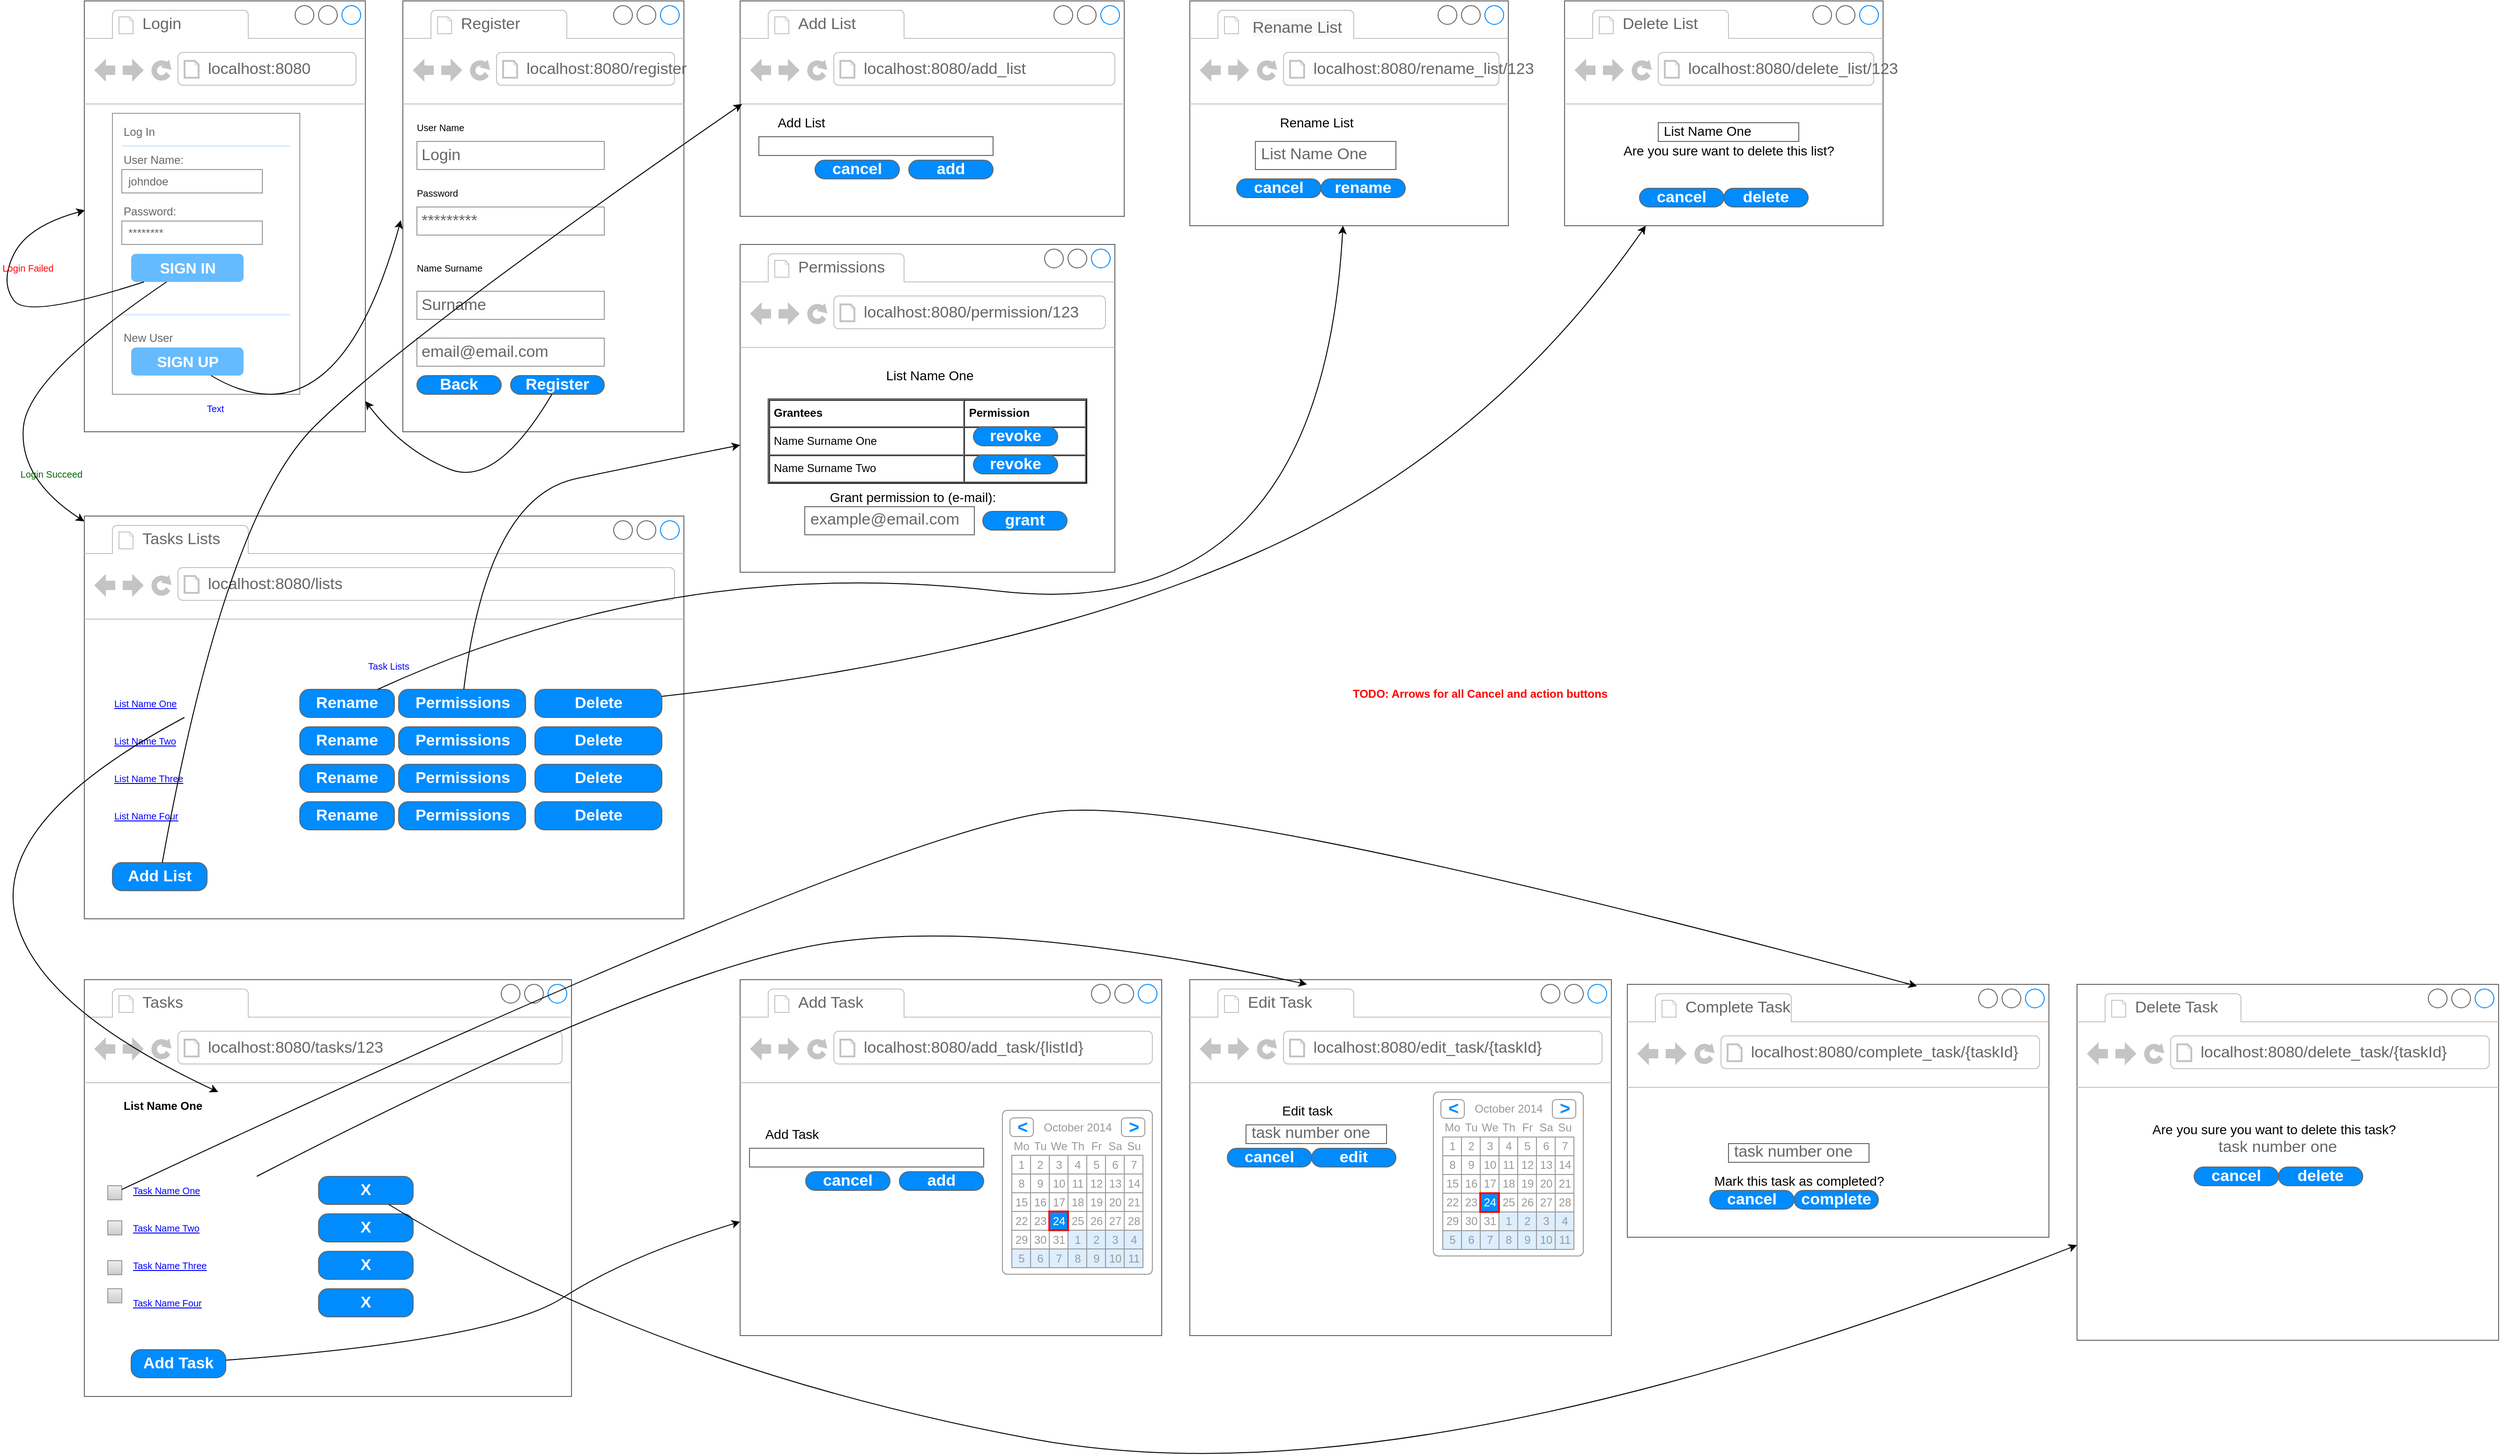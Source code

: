 <mxfile version="17.1.1" type="device"><diagram id="m3GC3lLys78N-jlolDWF" name="Page-1"><mxGraphModel dx="3286" dy="1821" grid="1" gridSize="10" guides="1" tooltips="1" connect="1" arrows="1" fold="1" page="1" pageScale="1" pageWidth="827" pageHeight="1169" math="0" shadow="0"><root><mxCell id="0"/><mxCell id="1" parent="0"/><mxCell id="zyL9iaeoR37JG8yoa3hf-13" value="" style="strokeWidth=1;shadow=0;dashed=0;align=center;html=1;shape=mxgraph.mockup.containers.browserWindow;rSize=0;strokeColor=#666666;strokeColor2=#008cff;strokeColor3=#c4c4c4;mainText=,;recursiveResize=0;" parent="1" vertex="1"><mxGeometry x="140" y="20" width="300" height="460" as="geometry"/></mxCell><mxCell id="zyL9iaeoR37JG8yoa3hf-14" value="Login" style="strokeWidth=1;shadow=0;dashed=0;align=center;html=1;shape=mxgraph.mockup.containers.anchor;fontSize=17;fontColor=#666666;align=left;" parent="zyL9iaeoR37JG8yoa3hf-13" vertex="1"><mxGeometry x="60" y="12" width="110" height="26" as="geometry"/></mxCell><mxCell id="zyL9iaeoR37JG8yoa3hf-15" value="localhost:8080" style="strokeWidth=1;shadow=0;dashed=0;align=center;html=1;shape=mxgraph.mockup.containers.anchor;rSize=0;fontSize=17;fontColor=#666666;align=left;" parent="zyL9iaeoR37JG8yoa3hf-13" vertex="1"><mxGeometry x="130" y="60" width="140" height="26" as="geometry"/></mxCell><mxCell id="zyL9iaeoR37JG8yoa3hf-1" value="" style="strokeWidth=1;shadow=0;dashed=0;align=center;html=1;shape=mxgraph.mockup.forms.rrect;rSize=0;strokeColor=#999999;fillColor=#ffffff;" parent="zyL9iaeoR37JG8yoa3hf-13" vertex="1"><mxGeometry x="30" y="120" width="200" height="300" as="geometry"/></mxCell><mxCell id="zyL9iaeoR37JG8yoa3hf-2" value="Log In" style="strokeWidth=1;shadow=0;dashed=0;align=center;html=1;shape=mxgraph.mockup.forms.anchor;fontSize=12;fontColor=#666666;align=left;resizeWidth=1;spacingLeft=0;" parent="zyL9iaeoR37JG8yoa3hf-1" vertex="1"><mxGeometry width="100" height="20" relative="1" as="geometry"><mxPoint x="10" y="10" as="offset"/></mxGeometry></mxCell><mxCell id="zyL9iaeoR37JG8yoa3hf-3" value="" style="shape=line;strokeColor=#ddeeff;strokeWidth=2;html=1;resizeWidth=1;" parent="zyL9iaeoR37JG8yoa3hf-1" vertex="1"><mxGeometry width="180" height="10" relative="1" as="geometry"><mxPoint x="10" y="30" as="offset"/></mxGeometry></mxCell><mxCell id="zyL9iaeoR37JG8yoa3hf-4" value="User Name:" style="strokeWidth=1;shadow=0;dashed=0;align=center;html=1;shape=mxgraph.mockup.forms.anchor;fontSize=12;fontColor=#666666;align=left;resizeWidth=1;spacingLeft=0;" parent="zyL9iaeoR37JG8yoa3hf-1" vertex="1"><mxGeometry width="100" height="20" relative="1" as="geometry"><mxPoint x="10" y="40" as="offset"/></mxGeometry></mxCell><mxCell id="zyL9iaeoR37JG8yoa3hf-5" value="johndoe" style="strokeWidth=1;shadow=0;dashed=0;align=center;html=1;shape=mxgraph.mockup.forms.rrect;rSize=0;strokeColor=#999999;fontColor=#666666;align=left;spacingLeft=5;resizeWidth=1;" parent="zyL9iaeoR37JG8yoa3hf-1" vertex="1"><mxGeometry width="150" height="25" relative="1" as="geometry"><mxPoint x="10" y="60" as="offset"/></mxGeometry></mxCell><mxCell id="zyL9iaeoR37JG8yoa3hf-6" value="Password:" style="strokeWidth=1;shadow=0;dashed=0;align=center;html=1;shape=mxgraph.mockup.forms.anchor;fontSize=12;fontColor=#666666;align=left;resizeWidth=1;spacingLeft=0;" parent="zyL9iaeoR37JG8yoa3hf-1" vertex="1"><mxGeometry width="100" height="20" relative="1" as="geometry"><mxPoint x="10" y="95" as="offset"/></mxGeometry></mxCell><mxCell id="zyL9iaeoR37JG8yoa3hf-7" value="********" style="strokeWidth=1;shadow=0;dashed=0;align=center;html=1;shape=mxgraph.mockup.forms.rrect;rSize=0;strokeColor=#999999;fontColor=#666666;align=left;spacingLeft=5;resizeWidth=1;" parent="zyL9iaeoR37JG8yoa3hf-1" vertex="1"><mxGeometry width="150" height="25" relative="1" as="geometry"><mxPoint x="10" y="115" as="offset"/></mxGeometry></mxCell><mxCell id="zyL9iaeoR37JG8yoa3hf-8" value="SIGN IN" style="strokeWidth=1;shadow=0;dashed=0;align=center;html=1;shape=mxgraph.mockup.forms.rrect;rSize=5;strokeColor=none;fontColor=#ffffff;fillColor=#66bbff;fontSize=16;fontStyle=1;" parent="zyL9iaeoR37JG8yoa3hf-1" vertex="1"><mxGeometry y="1" width="120" height="30" relative="1" as="geometry"><mxPoint x="20" y="-150" as="offset"/></mxGeometry></mxCell><mxCell id="zyL9iaeoR37JG8yoa3hf-9" value="" style="strokeWidth=1;shadow=0;dashed=0;align=center;html=1;shape=mxgraph.mockup.forms.anchor;fontSize=12;fontColor=#9999ff;align=left;spacingLeft=0;fontStyle=4;resizeWidth=1;" parent="zyL9iaeoR37JG8yoa3hf-1" vertex="1"><mxGeometry y="1" width="150" height="20" relative="1" as="geometry"><mxPoint x="10" y="-110" as="offset"/></mxGeometry></mxCell><mxCell id="zyL9iaeoR37JG8yoa3hf-10" value="" style="shape=line;strokeColor=#ddeeff;strokeWidth=2;html=1;resizeWidth=1;" parent="zyL9iaeoR37JG8yoa3hf-1" vertex="1"><mxGeometry y="1" width="180" height="10" relative="1" as="geometry"><mxPoint x="10" y="-90" as="offset"/></mxGeometry></mxCell><mxCell id="zyL9iaeoR37JG8yoa3hf-11" value="New User" style="strokeWidth=1;shadow=0;dashed=0;align=center;html=1;shape=mxgraph.mockup.forms.anchor;fontSize=12;fontColor=#666666;align=left;spacingLeft=0;resizeWidth=1;" parent="zyL9iaeoR37JG8yoa3hf-1" vertex="1"><mxGeometry y="1" width="150" height="20" relative="1" as="geometry"><mxPoint x="10" y="-70" as="offset"/></mxGeometry></mxCell><mxCell id="zyL9iaeoR37JG8yoa3hf-12" value="SIGN UP" style="strokeWidth=1;shadow=0;dashed=0;align=center;html=1;shape=mxgraph.mockup.forms.rrect;rSize=5;strokeColor=none;fontColor=#ffffff;fillColor=#66bbff;fontSize=16;fontStyle=1;" parent="zyL9iaeoR37JG8yoa3hf-1" vertex="1"><mxGeometry y="1" width="120" height="30" relative="1" as="geometry"><mxPoint x="20" y="-50" as="offset"/></mxGeometry></mxCell><mxCell id="zyL9iaeoR37JG8yoa3hf-69" value="" style="curved=1;endArrow=classic;html=1;rounded=0;fontFamily=Helvetica;fontSize=10;fontColor=#0000FF;entryX=0.002;entryY=0.486;entryDx=0;entryDy=0;entryPerimeter=0;" parent="zyL9iaeoR37JG8yoa3hf-13" source="zyL9iaeoR37JG8yoa3hf-8" target="zyL9iaeoR37JG8yoa3hf-13" edge="1"><mxGeometry width="50" height="50" relative="1" as="geometry"><mxPoint x="20" y="560" as="sourcePoint"/><mxPoint x="70" y="510" as="targetPoint"/><Array as="points"><mxPoint x="-60" y="340"/><mxPoint x="-90" y="300"/><mxPoint x="-60" y="240"/></Array></mxGeometry></mxCell><mxCell id="zyL9iaeoR37JG8yoa3hf-42" value="" style="strokeWidth=1;shadow=0;dashed=0;align=center;html=1;shape=mxgraph.mockup.containers.browserWindow;rSize=0;strokeColor=#666666;strokeColor2=#008cff;strokeColor3=#c4c4c4;mainText=,;recursiveResize=0;fontFamily=Helvetica;fontSize=10;" parent="1" vertex="1"><mxGeometry x="480" y="20" width="300" height="460" as="geometry"/></mxCell><mxCell id="zyL9iaeoR37JG8yoa3hf-43" value="Register" style="strokeWidth=1;shadow=0;dashed=0;align=center;html=1;shape=mxgraph.mockup.containers.anchor;fontSize=17;fontColor=#666666;align=left;fontFamily=Helvetica;" parent="zyL9iaeoR37JG8yoa3hf-42" vertex="1"><mxGeometry x="60" y="12" width="110" height="26" as="geometry"/></mxCell><mxCell id="zyL9iaeoR37JG8yoa3hf-44" value="localhost:8080/register" style="strokeWidth=1;shadow=0;dashed=0;align=center;html=1;shape=mxgraph.mockup.containers.anchor;rSize=0;fontSize=17;fontColor=#666666;align=left;fontFamily=Helvetica;" parent="zyL9iaeoR37JG8yoa3hf-42" vertex="1"><mxGeometry x="130" y="60" width="250" height="26" as="geometry"/></mxCell><mxCell id="zyL9iaeoR37JG8yoa3hf-45" value="" style="group" parent="zyL9iaeoR37JG8yoa3hf-42" vertex="1" connectable="0"><mxGeometry x="15" y="120" width="200" height="300" as="geometry"/></mxCell><mxCell id="zyL9iaeoR37JG8yoa3hf-16" value="Surname" style="strokeWidth=1;shadow=0;dashed=0;align=center;html=1;shape=mxgraph.mockup.forms.pwField;strokeColor=#999999;mainText=;align=left;fontColor=#666666;fontSize=17;spacingLeft=3;" parent="zyL9iaeoR37JG8yoa3hf-45" vertex="1"><mxGeometry y="190" width="200" height="30" as="geometry"/></mxCell><mxCell id="zyL9iaeoR37JG8yoa3hf-17" value="Login" style="strokeWidth=1;shadow=0;dashed=0;align=center;html=1;shape=mxgraph.mockup.forms.pwField;strokeColor=#999999;mainText=;align=left;fontColor=#666666;fontSize=17;spacingLeft=3;" parent="zyL9iaeoR37JG8yoa3hf-45" vertex="1"><mxGeometry y="30" width="200" height="30" as="geometry"/></mxCell><mxCell id="zyL9iaeoR37JG8yoa3hf-18" value="email@email.com" style="strokeWidth=1;shadow=0;dashed=0;align=center;html=1;shape=mxgraph.mockup.forms.pwField;strokeColor=#999999;mainText=;align=left;fontColor=#666666;fontSize=17;spacingLeft=3;" parent="zyL9iaeoR37JG8yoa3hf-45" vertex="1"><mxGeometry y="240" width="200" height="30" as="geometry"/></mxCell><mxCell id="zyL9iaeoR37JG8yoa3hf-19" value="*********" style="strokeWidth=1;shadow=0;dashed=0;align=center;html=1;shape=mxgraph.mockup.forms.pwField;strokeColor=#999999;mainText=;align=left;fontColor=#666666;fontSize=17;spacingLeft=3;" parent="zyL9iaeoR37JG8yoa3hf-45" vertex="1"><mxGeometry y="100" width="200" height="30" as="geometry"/></mxCell><mxCell id="zyL9iaeoR37JG8yoa3hf-20" value="Password" style="text;html=1;strokeColor=none;fillColor=none;align=left;verticalAlign=middle;rounded=0;fontSize=10;fontFamily=Helvetica;labelPosition=center;verticalLabelPosition=middle;spacing=0;horizontal=1;" parent="zyL9iaeoR37JG8yoa3hf-45" vertex="1"><mxGeometry y="70" width="110" height="30" as="geometry"/></mxCell><mxCell id="zyL9iaeoR37JG8yoa3hf-22" value="User Name" style="text;html=1;strokeColor=none;fillColor=none;align=left;verticalAlign=middle;rounded=0;fontSize=10;fontFamily=Helvetica;labelPosition=center;verticalLabelPosition=middle;spacing=0;horizontal=1;" parent="zyL9iaeoR37JG8yoa3hf-45" vertex="1"><mxGeometry width="110" height="30" as="geometry"/></mxCell><mxCell id="zyL9iaeoR37JG8yoa3hf-23" value="Name Surname" style="text;html=1;strokeColor=none;fillColor=none;align=left;verticalAlign=middle;rounded=0;fontSize=10;fontFamily=Helvetica;labelPosition=center;verticalLabelPosition=middle;spacing=0;horizontal=1;" parent="zyL9iaeoR37JG8yoa3hf-45" vertex="1"><mxGeometry y="150" width="150" height="30" as="geometry"/></mxCell><mxCell id="zyL9iaeoR37JG8yoa3hf-40" value="Register" style="strokeWidth=1;shadow=0;dashed=0;align=center;html=1;shape=mxgraph.mockup.buttons.button;strokeColor=#666666;fontColor=#ffffff;mainText=;buttonStyle=round;fontSize=17;fontStyle=1;fillColor=#008cff;whiteSpace=wrap;fontFamily=Helvetica;" parent="zyL9iaeoR37JG8yoa3hf-45" vertex="1"><mxGeometry x="100" y="280" width="100" height="20" as="geometry"/></mxCell><mxCell id="zyL9iaeoR37JG8yoa3hf-41" value="Back" style="strokeWidth=1;shadow=0;dashed=0;align=center;html=1;shape=mxgraph.mockup.buttons.button;strokeColor=#666666;fontColor=#ffffff;mainText=;buttonStyle=round;fontSize=17;fontStyle=1;fillColor=#008cff;whiteSpace=wrap;fontFamily=Helvetica;" parent="zyL9iaeoR37JG8yoa3hf-45" vertex="1"><mxGeometry y="280" width="90" height="20" as="geometry"/></mxCell><mxCell id="zyL9iaeoR37JG8yoa3hf-65" value="Text" style="text;html=1;strokeColor=none;fillColor=none;align=center;verticalAlign=middle;whiteSpace=wrap;rounded=0;fontFamily=Helvetica;fontSize=10;fontColor=#0000FF;" parent="1" vertex="1"><mxGeometry x="250" y="440" width="60" height="30" as="geometry"/></mxCell><mxCell id="zyL9iaeoR37JG8yoa3hf-68" value="" style="curved=1;endArrow=classic;html=1;rounded=0;fontFamily=Helvetica;fontSize=10;fontColor=#0000FF;" parent="1" source="zyL9iaeoR37JG8yoa3hf-8" target="zyL9iaeoR37JG8yoa3hf-71" edge="1"><mxGeometry width="50" height="50" relative="1" as="geometry"><mxPoint x="110" y="560" as="sourcePoint"/><mxPoint x="340" y="510" as="targetPoint"/><Array as="points"><mxPoint x="80" y="420"/><mxPoint x="70" y="530"/></Array></mxGeometry></mxCell><mxCell id="zyL9iaeoR37JG8yoa3hf-70" value="Login Failed" style="text;html=1;strokeColor=none;fillColor=none;align=center;verticalAlign=middle;whiteSpace=wrap;rounded=0;fontFamily=Helvetica;fontSize=10;fontColor=#FF0000;" parent="1" vertex="1"><mxGeometry x="50" y="290" width="60" height="30" as="geometry"/></mxCell><mxCell id="zyL9iaeoR37JG8yoa3hf-71" value="" style="strokeWidth=1;shadow=0;dashed=0;align=center;html=1;shape=mxgraph.mockup.containers.browserWindow;rSize=0;strokeColor=#666666;strokeColor2=#008cff;strokeColor3=#c4c4c4;mainText=,;recursiveResize=0;fontFamily=Helvetica;fontSize=10;fontColor=#FF0000;" parent="1" vertex="1"><mxGeometry x="140" y="570" width="640" height="430" as="geometry"/></mxCell><mxCell id="zyL9iaeoR37JG8yoa3hf-72" value="Tasks Lists" style="strokeWidth=1;shadow=0;dashed=0;align=center;html=1;shape=mxgraph.mockup.containers.anchor;fontSize=17;fontColor=#666666;align=left;fontFamily=Helvetica;" parent="zyL9iaeoR37JG8yoa3hf-71" vertex="1"><mxGeometry x="60" y="12" width="110" height="26" as="geometry"/></mxCell><mxCell id="zyL9iaeoR37JG8yoa3hf-73" value="localhost:8080/lists" style="strokeWidth=1;shadow=0;dashed=0;align=center;html=1;shape=mxgraph.mockup.containers.anchor;rSize=0;fontSize=17;fontColor=#666666;align=left;fontFamily=Helvetica;" parent="zyL9iaeoR37JG8yoa3hf-71" vertex="1"><mxGeometry x="130" y="60" width="250" height="26" as="geometry"/></mxCell><mxCell id="zyL9iaeoR37JG8yoa3hf-74" value="" style="group" parent="zyL9iaeoR37JG8yoa3hf-71" vertex="1" connectable="0"><mxGeometry x="30" y="145" width="590" height="190" as="geometry"/></mxCell><mxCell id="zyL9iaeoR37JG8yoa3hf-49" value="List Name One" style="text;html=1;strokeColor=none;fillColor=none;align=left;verticalAlign=middle;whiteSpace=wrap;rounded=0;fontFamily=Helvetica;fontSize=10;fontColor=#0000FF;fontStyle=4" parent="zyL9iaeoR37JG8yoa3hf-74" vertex="1"><mxGeometry y="40" width="210" height="30" as="geometry"/></mxCell><mxCell id="zyL9iaeoR37JG8yoa3hf-50" value="&lt;div&gt;List Name Two&lt;/div&gt;" style="text;html=1;strokeColor=none;fillColor=none;align=left;verticalAlign=middle;whiteSpace=wrap;rounded=0;fontFamily=Helvetica;fontSize=10;fontColor=#0000FF;fontStyle=4" parent="zyL9iaeoR37JG8yoa3hf-74" vertex="1"><mxGeometry y="80" width="210" height="30" as="geometry"/></mxCell><mxCell id="zyL9iaeoR37JG8yoa3hf-51" value="List Name Three" style="text;html=1;strokeColor=none;fillColor=none;align=left;verticalAlign=middle;whiteSpace=wrap;rounded=0;fontFamily=Helvetica;fontSize=10;fontColor=#0000FF;fontStyle=4" parent="zyL9iaeoR37JG8yoa3hf-74" vertex="1"><mxGeometry y="120" width="210" height="30" as="geometry"/></mxCell><mxCell id="zyL9iaeoR37JG8yoa3hf-52" value="List Name Four" style="text;html=1;strokeColor=none;fillColor=none;align=left;verticalAlign=middle;whiteSpace=wrap;rounded=0;fontFamily=Helvetica;fontSize=10;fontColor=#0000FF;fontStyle=4" parent="zyL9iaeoR37JG8yoa3hf-74" vertex="1"><mxGeometry y="160" width="210" height="30" as="geometry"/></mxCell><mxCell id="zyL9iaeoR37JG8yoa3hf-53" value="Rename" style="strokeWidth=1;shadow=0;dashed=0;align=center;html=1;shape=mxgraph.mockup.buttons.button;strokeColor=#666666;fontColor=#ffffff;mainText=;buttonStyle=round;fontSize=17;fontStyle=1;fillColor=#008cff;whiteSpace=wrap;fontFamily=Helvetica;" parent="zyL9iaeoR37JG8yoa3hf-74" vertex="1"><mxGeometry x="200" y="40" width="101" height="30" as="geometry"/></mxCell><mxCell id="zyL9iaeoR37JG8yoa3hf-54" value="Permissions" style="strokeWidth=1;shadow=0;dashed=0;align=center;html=1;shape=mxgraph.mockup.buttons.button;strokeColor=#666666;fontColor=#ffffff;mainText=;buttonStyle=round;fontSize=17;fontStyle=1;fillColor=#008cff;whiteSpace=wrap;fontFamily=Helvetica;" parent="zyL9iaeoR37JG8yoa3hf-74" vertex="1"><mxGeometry x="305.5" y="40" width="135.5" height="30" as="geometry"/></mxCell><mxCell id="zyL9iaeoR37JG8yoa3hf-55" value="Delete" style="strokeWidth=1;shadow=0;dashed=0;align=center;html=1;shape=mxgraph.mockup.buttons.button;strokeColor=#666666;fontColor=#ffffff;mainText=;buttonStyle=round;fontSize=17;fontStyle=1;fillColor=#008cff;whiteSpace=wrap;fontFamily=Helvetica;" parent="zyL9iaeoR37JG8yoa3hf-74" vertex="1"><mxGeometry x="451" y="40" width="135.5" height="30" as="geometry"/></mxCell><mxCell id="zyL9iaeoR37JG8yoa3hf-56" value="Rename" style="strokeWidth=1;shadow=0;dashed=0;align=center;html=1;shape=mxgraph.mockup.buttons.button;strokeColor=#666666;fontColor=#ffffff;mainText=;buttonStyle=round;fontSize=17;fontStyle=1;fillColor=#008cff;whiteSpace=wrap;fontFamily=Helvetica;" parent="zyL9iaeoR37JG8yoa3hf-74" vertex="1"><mxGeometry x="200" y="80" width="101" height="30" as="geometry"/></mxCell><mxCell id="zyL9iaeoR37JG8yoa3hf-57" value="Permissions" style="strokeWidth=1;shadow=0;dashed=0;align=center;html=1;shape=mxgraph.mockup.buttons.button;strokeColor=#666666;fontColor=#ffffff;mainText=;buttonStyle=round;fontSize=17;fontStyle=1;fillColor=#008cff;whiteSpace=wrap;fontFamily=Helvetica;" parent="zyL9iaeoR37JG8yoa3hf-74" vertex="1"><mxGeometry x="305.5" y="80" width="135.5" height="30" as="geometry"/></mxCell><mxCell id="zyL9iaeoR37JG8yoa3hf-58" value="Delete" style="strokeWidth=1;shadow=0;dashed=0;align=center;html=1;shape=mxgraph.mockup.buttons.button;strokeColor=#666666;fontColor=#ffffff;mainText=;buttonStyle=round;fontSize=17;fontStyle=1;fillColor=#008cff;whiteSpace=wrap;fontFamily=Helvetica;" parent="zyL9iaeoR37JG8yoa3hf-74" vertex="1"><mxGeometry x="451" y="80" width="135.5" height="30" as="geometry"/></mxCell><mxCell id="zyL9iaeoR37JG8yoa3hf-59" value="Rename" style="strokeWidth=1;shadow=0;dashed=0;align=center;html=1;shape=mxgraph.mockup.buttons.button;strokeColor=#666666;fontColor=#ffffff;mainText=;buttonStyle=round;fontSize=17;fontStyle=1;fillColor=#008cff;whiteSpace=wrap;fontFamily=Helvetica;" parent="zyL9iaeoR37JG8yoa3hf-74" vertex="1"><mxGeometry x="200" y="120" width="101" height="30" as="geometry"/></mxCell><mxCell id="zyL9iaeoR37JG8yoa3hf-60" value="Permissions" style="strokeWidth=1;shadow=0;dashed=0;align=center;html=1;shape=mxgraph.mockup.buttons.button;strokeColor=#666666;fontColor=#ffffff;mainText=;buttonStyle=round;fontSize=17;fontStyle=1;fillColor=#008cff;whiteSpace=wrap;fontFamily=Helvetica;" parent="zyL9iaeoR37JG8yoa3hf-74" vertex="1"><mxGeometry x="305.5" y="120" width="135.5" height="30" as="geometry"/></mxCell><mxCell id="zyL9iaeoR37JG8yoa3hf-61" value="Delete" style="strokeWidth=1;shadow=0;dashed=0;align=center;html=1;shape=mxgraph.mockup.buttons.button;strokeColor=#666666;fontColor=#ffffff;mainText=;buttonStyle=round;fontSize=17;fontStyle=1;fillColor=#008cff;whiteSpace=wrap;fontFamily=Helvetica;" parent="zyL9iaeoR37JG8yoa3hf-74" vertex="1"><mxGeometry x="451" y="120" width="135.5" height="30" as="geometry"/></mxCell><mxCell id="zyL9iaeoR37JG8yoa3hf-62" value="Rename" style="strokeWidth=1;shadow=0;dashed=0;align=center;html=1;shape=mxgraph.mockup.buttons.button;strokeColor=#666666;fontColor=#ffffff;mainText=;buttonStyle=round;fontSize=17;fontStyle=1;fillColor=#008cff;whiteSpace=wrap;fontFamily=Helvetica;" parent="zyL9iaeoR37JG8yoa3hf-74" vertex="1"><mxGeometry x="200" y="160" width="101" height="30" as="geometry"/></mxCell><mxCell id="zyL9iaeoR37JG8yoa3hf-63" value="Permissions" style="strokeWidth=1;shadow=0;dashed=0;align=center;html=1;shape=mxgraph.mockup.buttons.button;strokeColor=#666666;fontColor=#ffffff;mainText=;buttonStyle=round;fontSize=17;fontStyle=1;fillColor=#008cff;whiteSpace=wrap;fontFamily=Helvetica;" parent="zyL9iaeoR37JG8yoa3hf-74" vertex="1"><mxGeometry x="305.5" y="160" width="135.5" height="30" as="geometry"/></mxCell><mxCell id="zyL9iaeoR37JG8yoa3hf-64" value="Delete" style="strokeWidth=1;shadow=0;dashed=0;align=center;html=1;shape=mxgraph.mockup.buttons.button;strokeColor=#666666;fontColor=#ffffff;mainText=;buttonStyle=round;fontSize=17;fontStyle=1;fillColor=#008cff;whiteSpace=wrap;fontFamily=Helvetica;" parent="zyL9iaeoR37JG8yoa3hf-74" vertex="1"><mxGeometry x="451" y="160" width="135.5" height="30" as="geometry"/></mxCell><mxCell id="zyL9iaeoR37JG8yoa3hf-66" value="Task Lists" style="text;html=1;strokeColor=none;fillColor=none;align=center;verticalAlign=middle;whiteSpace=wrap;rounded=0;fontFamily=Helvetica;fontSize=10;fontColor=#0000FF;" parent="zyL9iaeoR37JG8yoa3hf-74" vertex="1"><mxGeometry width="590" height="30" as="geometry"/></mxCell><mxCell id="Vx0URZcM5nyOR4wPBgl2-130" value="Add List" style="strokeWidth=1;shadow=0;dashed=0;align=center;html=1;shape=mxgraph.mockup.buttons.button;strokeColor=#666666;fontColor=#ffffff;mainText=;buttonStyle=round;fontSize=17;fontStyle=1;fillColor=#008cff;whiteSpace=wrap;fontFamily=Helvetica;" vertex="1" parent="zyL9iaeoR37JG8yoa3hf-71"><mxGeometry x="30" y="370" width="101" height="30" as="geometry"/></mxCell><mxCell id="zyL9iaeoR37JG8yoa3hf-75" value="Login Succeed" style="text;html=1;strokeColor=none;fillColor=none;align=center;verticalAlign=middle;whiteSpace=wrap;rounded=0;fontFamily=Helvetica;fontSize=10;fontColor=#006600;" parent="1" vertex="1"><mxGeometry x="50" y="500" width="110" height="50" as="geometry"/></mxCell><mxCell id="zyL9iaeoR37JG8yoa3hf-78" value="" style="curved=1;endArrow=classic;html=1;rounded=0;fontFamily=Helvetica;fontSize=10;fontColor=#006600;entryX=-0.007;entryY=0.509;entryDx=0;entryDy=0;entryPerimeter=0;" parent="1" source="zyL9iaeoR37JG8yoa3hf-12" target="zyL9iaeoR37JG8yoa3hf-42" edge="1"><mxGeometry width="50" height="50" relative="1" as="geometry"><mxPoint x="410" y="550" as="sourcePoint"/><mxPoint x="460" y="500" as="targetPoint"/><Array as="points"><mxPoint x="410" y="500"/></Array></mxGeometry></mxCell><mxCell id="UXecQZuvWiKjSK02vo8w-25" value="" style="strokeWidth=1;shadow=0;dashed=0;align=center;html=1;shape=mxgraph.mockup.containers.browserWindow;rSize=0;strokeColor=#666666;strokeColor2=#008cff;strokeColor3=#c4c4c4;mainText=,;recursiveResize=0;fontSize=14;" parent="1" vertex="1"><mxGeometry x="1720" y="20" width="340" height="240" as="geometry"/></mxCell><mxCell id="UXecQZuvWiKjSK02vo8w-26" value="&lt;div&gt;Delete List&lt;/div&gt;" style="strokeWidth=1;shadow=0;dashed=0;align=center;html=1;shape=mxgraph.mockup.containers.anchor;fontSize=17;fontColor=#666666;align=left;" parent="UXecQZuvWiKjSK02vo8w-25" vertex="1"><mxGeometry x="60" y="12" width="110" height="26" as="geometry"/></mxCell><mxCell id="UXecQZuvWiKjSK02vo8w-27" value="localhost:8080/delete_list/123" style="strokeWidth=1;shadow=0;dashed=0;align=center;html=1;shape=mxgraph.mockup.containers.anchor;rSize=0;fontSize=17;fontColor=#666666;align=left;" parent="UXecQZuvWiKjSK02vo8w-25" vertex="1"><mxGeometry x="130" y="60" width="250" height="26" as="geometry"/></mxCell><mxCell id="UXecQZuvWiKjSK02vo8w-28" value="" style="group" parent="UXecQZuvWiKjSK02vo8w-25" vertex="1" connectable="0"><mxGeometry x="70" y="150" width="225" height="70" as="geometry"/></mxCell><mxCell id="UXecQZuvWiKjSK02vo8w-4" value="Are you sure want to delete this list?" style="text;html=1;resizable=0;autosize=1;align=center;verticalAlign=middle;points=[];fillColor=none;strokeColor=none;rounded=0;fontSize=14;" parent="UXecQZuvWiKjSK02vo8w-28" vertex="1"><mxGeometry x="-15" width="240" height="20" as="geometry"/></mxCell><mxCell id="UXecQZuvWiKjSK02vo8w-7" value="cancel" style="strokeWidth=1;shadow=0;dashed=0;align=center;html=1;shape=mxgraph.mockup.buttons.button;strokeColor=#666666;fontColor=#ffffff;mainText=;buttonStyle=round;fontSize=17;fontStyle=1;fillColor=#008cff;whiteSpace=wrap;" parent="UXecQZuvWiKjSK02vo8w-28" vertex="1"><mxGeometry x="10" y="50" width="90" height="20" as="geometry"/></mxCell><mxCell id="UXecQZuvWiKjSK02vo8w-8" value="delete" style="strokeWidth=1;shadow=0;dashed=0;align=center;html=1;shape=mxgraph.mockup.buttons.button;strokeColor=#666666;fontColor=#ffffff;mainText=;buttonStyle=round;fontSize=17;fontStyle=1;fillColor=#008cff;whiteSpace=wrap;" parent="UXecQZuvWiKjSK02vo8w-28" vertex="1"><mxGeometry x="100" y="50" width="90" height="20" as="geometry"/></mxCell><mxCell id="UXecQZuvWiKjSK02vo8w-24" value="&lt;span style=&quot;color: rgb(0 , 0 , 0) ; font-size: 14px ; text-align: center&quot;&gt;List Name One&lt;/span&gt;" style="strokeWidth=1;shadow=0;dashed=0;align=center;html=1;shape=mxgraph.mockup.text.textBox;fontColor=#666666;align=left;fontSize=17;spacingLeft=4;spacingTop=-3;strokeColor=#666666;mainText=" parent="UXecQZuvWiKjSK02vo8w-25" vertex="1"><mxGeometry x="100" y="130" width="150" height="20" as="geometry"/></mxCell><mxCell id="UXecQZuvWiKjSK02vo8w-30" value="" style="strokeWidth=1;shadow=0;dashed=0;align=center;html=1;shape=mxgraph.mockup.containers.browserWindow;rSize=0;strokeColor=#666666;strokeColor2=#008cff;strokeColor3=#c4c4c4;mainText=,;recursiveResize=0;fontSize=14;" parent="1" vertex="1"><mxGeometry x="1320" y="20" width="340" height="240" as="geometry"/></mxCell><mxCell id="UXecQZuvWiKjSK02vo8w-31" value="" style="strokeWidth=1;shadow=0;dashed=0;align=center;html=1;shape=mxgraph.mockup.containers.anchor;fontSize=17;fontColor=#666666;align=left;" parent="UXecQZuvWiKjSK02vo8w-30" vertex="1"><mxGeometry x="60" y="12" width="110" height="26" as="geometry"/></mxCell><mxCell id="UXecQZuvWiKjSK02vo8w-32" value="localhost:8080/rename_list/123" style="strokeWidth=1;shadow=0;dashed=0;align=center;html=1;shape=mxgraph.mockup.containers.anchor;rSize=0;fontSize=17;fontColor=#666666;align=left;" parent="UXecQZuvWiKjSK02vo8w-30" vertex="1"><mxGeometry x="130" y="60" width="250" height="26" as="geometry"/></mxCell><mxCell id="UXecQZuvWiKjSK02vo8w-38" value="&lt;span style=&quot;color: rgb(102 , 102 , 102) ; font-family: &amp;#34;helvetica&amp;#34; ; font-size: 17px ; font-style: normal ; font-weight: 400 ; letter-spacing: normal ; text-align: left ; text-indent: 0px ; text-transform: none ; word-spacing: 0px ; background-color: rgb(248 , 249 , 250) ; display: inline ; float: none&quot;&gt;Rename List&lt;/span&gt;" style="text;whiteSpace=wrap;html=1;fontSize=14;" parent="UXecQZuvWiKjSK02vo8w-30" vertex="1"><mxGeometry x="65" y="12" width="155" height="30" as="geometry"/></mxCell><mxCell id="UXecQZuvWiKjSK02vo8w-9" value="Rename List" style="text;html=1;resizable=0;autosize=1;align=center;verticalAlign=middle;points=[];fillColor=none;strokeColor=none;rounded=0;fontSize=14;" parent="UXecQZuvWiKjSK02vo8w-30" vertex="1"><mxGeometry x="90" y="120" width="90" height="20" as="geometry"/></mxCell><mxCell id="UXecQZuvWiKjSK02vo8w-13" value="rename" style="strokeWidth=1;shadow=0;dashed=0;align=center;html=1;shape=mxgraph.mockup.buttons.button;strokeColor=#666666;fontColor=#ffffff;mainText=;buttonStyle=round;fontSize=17;fontStyle=1;fillColor=#008cff;whiteSpace=wrap;" parent="UXecQZuvWiKjSK02vo8w-30" vertex="1"><mxGeometry x="140" y="190" width="90" height="20" as="geometry"/></mxCell><mxCell id="UXecQZuvWiKjSK02vo8w-15" value="List Name One" style="strokeWidth=1;shadow=0;dashed=0;align=center;html=1;shape=mxgraph.mockup.text.textBox;fontColor=#666666;align=left;fontSize=17;spacingLeft=4;spacingTop=-3;strokeColor=#666666;mainText=" parent="UXecQZuvWiKjSK02vo8w-30" vertex="1"><mxGeometry x="70" y="150" width="150" height="30" as="geometry"/></mxCell><mxCell id="UXecQZuvWiKjSK02vo8w-83" value="cancel" style="strokeWidth=1;shadow=0;dashed=0;align=center;html=1;shape=mxgraph.mockup.buttons.button;strokeColor=#666666;fontColor=#ffffff;mainText=;buttonStyle=round;fontSize=17;fontStyle=1;fillColor=#008cff;whiteSpace=wrap;" parent="UXecQZuvWiKjSK02vo8w-30" vertex="1"><mxGeometry x="50" y="190" width="90" height="20" as="geometry"/></mxCell><mxCell id="UXecQZuvWiKjSK02vo8w-39" value="" style="strokeWidth=1;shadow=0;dashed=0;align=center;html=1;shape=mxgraph.mockup.containers.browserWindow;rSize=0;strokeColor=#666666;strokeColor2=#008cff;strokeColor3=#c4c4c4;mainText=,;recursiveResize=0;fontSize=14;" parent="1" vertex="1"><mxGeometry x="840" y="280" width="400" height="350" as="geometry"/></mxCell><mxCell id="UXecQZuvWiKjSK02vo8w-40" value="Permissions" style="strokeWidth=1;shadow=0;dashed=0;align=center;html=1;shape=mxgraph.mockup.containers.anchor;fontSize=17;fontColor=#666666;align=left;" parent="UXecQZuvWiKjSK02vo8w-39" vertex="1"><mxGeometry x="60" y="12" width="110" height="26" as="geometry"/></mxCell><mxCell id="UXecQZuvWiKjSK02vo8w-41" value="localhost:8080/permission/123" style="strokeWidth=1;shadow=0;dashed=0;align=center;html=1;shape=mxgraph.mockup.containers.anchor;rSize=0;fontSize=17;fontColor=#666666;align=left;" parent="UXecQZuvWiKjSK02vo8w-39" vertex="1"><mxGeometry x="130" y="60" width="250" height="26" as="geometry"/></mxCell><mxCell id="UXecQZuvWiKjSK02vo8w-16" value="&lt;table cellpadding=&quot;4&quot; cellspacing=&quot;0&quot; border=&quot;1&quot; style=&quot;font-size: 1em ; width: 100% ; height: 100%&quot;&gt;&lt;tbody&gt;&lt;tr&gt;&lt;th&gt;Grantees&lt;/th&gt;&lt;th&gt;Permission&lt;/th&gt;&lt;/tr&gt;&lt;tr&gt;&lt;td&gt;Name Surname One&lt;/td&gt;&lt;td&gt;&lt;br&gt;&lt;/td&gt;&lt;/tr&gt;&lt;tr&gt;&lt;td&gt;Name Surname Two&lt;/td&gt;&lt;td&gt;&lt;br&gt;&lt;/td&gt;&lt;/tr&gt;&lt;/tbody&gt;&lt;/table&gt; " style="verticalAlign=top;align=left;overflow=fill;fontSize=12;fontFamily=Helvetica;html=1" parent="UXecQZuvWiKjSK02vo8w-39" vertex="1"><mxGeometry x="30" y="165" width="340" height="90" as="geometry"/></mxCell><mxCell id="UXecQZuvWiKjSK02vo8w-17" value="revoke" style="strokeWidth=1;shadow=0;dashed=0;align=center;html=1;shape=mxgraph.mockup.buttons.button;strokeColor=#666666;fontColor=#ffffff;mainText=;buttonStyle=round;fontSize=17;fontStyle=1;fillColor=#008cff;whiteSpace=wrap;" parent="UXecQZuvWiKjSK02vo8w-39" vertex="1"><mxGeometry x="249" y="195" width="90" height="20" as="geometry"/></mxCell><mxCell id="UXecQZuvWiKjSK02vo8w-18" value="revoke" style="strokeWidth=1;shadow=0;dashed=0;align=center;html=1;shape=mxgraph.mockup.buttons.button;strokeColor=#666666;fontColor=#ffffff;mainText=;buttonStyle=round;fontSize=17;fontStyle=1;fillColor=#008cff;whiteSpace=wrap;" parent="UXecQZuvWiKjSK02vo8w-39" vertex="1"><mxGeometry x="249" y="225" width="90" height="20" as="geometry"/></mxCell><mxCell id="UXecQZuvWiKjSK02vo8w-19" value="example@email.com" style="strokeWidth=1;shadow=0;dashed=0;align=center;html=1;shape=mxgraph.mockup.text.textBox;fontColor=#666666;align=left;fontSize=17;spacingLeft=4;spacingTop=-3;strokeColor=#666666;mainText=" parent="UXecQZuvWiKjSK02vo8w-39" vertex="1"><mxGeometry x="69" y="280" width="181" height="30" as="geometry"/></mxCell><mxCell id="UXecQZuvWiKjSK02vo8w-20" value="grant" style="strokeWidth=1;shadow=0;dashed=0;align=center;html=1;shape=mxgraph.mockup.buttons.button;strokeColor=#666666;fontColor=#ffffff;mainText=;buttonStyle=round;fontSize=17;fontStyle=1;fillColor=#008cff;whiteSpace=wrap;" parent="UXecQZuvWiKjSK02vo8w-39" vertex="1"><mxGeometry x="259" y="285" width="90" height="20" as="geometry"/></mxCell><mxCell id="UXecQZuvWiKjSK02vo8w-21" value="Grant permission to (e-mail):" style="text;html=1;resizable=0;autosize=1;align=center;verticalAlign=middle;points=[];fillColor=none;strokeColor=none;rounded=0;fontSize=14;" parent="UXecQZuvWiKjSK02vo8w-39" vertex="1"><mxGeometry x="89" y="260" width="190" height="20" as="geometry"/></mxCell><mxCell id="UXecQZuvWiKjSK02vo8w-22" value="List Name One&amp;nbsp;" style="text;html=1;resizable=0;autosize=1;align=center;verticalAlign=middle;points=[];fillColor=none;strokeColor=none;rounded=0;fontSize=14;" parent="UXecQZuvWiKjSK02vo8w-39" vertex="1"><mxGeometry x="149" y="130" width="110" height="20" as="geometry"/></mxCell><mxCell id="Vx0URZcM5nyOR4wPBgl2-56" value="" style="strokeWidth=1;shadow=0;dashed=0;align=center;html=1;shape=mxgraph.mockup.containers.browserWindow;rSize=0;strokeColor=#666666;strokeColor2=#008cff;strokeColor3=#c4c4c4;mainText=,;recursiveResize=0;" vertex="1" parent="1"><mxGeometry x="1787" y="1070" width="450" height="270" as="geometry"/></mxCell><mxCell id="Vx0URZcM5nyOR4wPBgl2-57" value="Complete Task" style="strokeWidth=1;shadow=0;dashed=0;align=center;html=1;shape=mxgraph.mockup.containers.anchor;fontSize=17;fontColor=#666666;align=left;" vertex="1" parent="Vx0URZcM5nyOR4wPBgl2-56"><mxGeometry x="60" y="12" width="110" height="26" as="geometry"/></mxCell><mxCell id="Vx0URZcM5nyOR4wPBgl2-58" value="localhost:8080/complete_task/{taskId}" style="strokeWidth=1;shadow=0;dashed=0;align=center;html=1;shape=mxgraph.mockup.containers.anchor;rSize=0;fontSize=17;fontColor=#666666;align=left;" vertex="1" parent="Vx0URZcM5nyOR4wPBgl2-56"><mxGeometry x="130" y="60" width="250" height="26" as="geometry"/></mxCell><mxCell id="Vx0URZcM5nyOR4wPBgl2-59" value="" style="group" vertex="1" connectable="0" parent="Vx0URZcM5nyOR4wPBgl2-56"><mxGeometry x="83" y="170" width="200" height="70" as="geometry"/></mxCell><mxCell id="UXecQZuvWiKjSK02vo8w-61" value="Mark this task as completed?" style="text;html=1;resizable=0;autosize=1;align=center;verticalAlign=middle;points=[];fillColor=none;strokeColor=none;rounded=0;fontSize=14;" parent="Vx0URZcM5nyOR4wPBgl2-59" vertex="1"><mxGeometry y="30" width="200" height="20" as="geometry"/></mxCell><mxCell id="UXecQZuvWiKjSK02vo8w-62" value="cancel" style="strokeWidth=1;shadow=0;dashed=0;align=center;html=1;shape=mxgraph.mockup.buttons.button;strokeColor=#666666;fontColor=#ffffff;mainText=;buttonStyle=round;fontSize=17;fontStyle=1;fillColor=#008cff;whiteSpace=wrap;" parent="Vx0URZcM5nyOR4wPBgl2-59" vertex="1"><mxGeometry x="5" y="50" width="90" height="20" as="geometry"/></mxCell><mxCell id="UXecQZuvWiKjSK02vo8w-63" value="complete" style="strokeWidth=1;shadow=0;dashed=0;align=center;html=1;shape=mxgraph.mockup.buttons.button;strokeColor=#666666;fontColor=#ffffff;mainText=;buttonStyle=round;fontSize=17;fontStyle=1;fillColor=#008cff;whiteSpace=wrap;" parent="Vx0URZcM5nyOR4wPBgl2-59" vertex="1"><mxGeometry x="95" y="50" width="90" height="20" as="geometry"/></mxCell><mxCell id="UXecQZuvWiKjSK02vo8w-79" value="&lt;div style=&quot;text-align: center&quot;&gt;task number one&lt;/div&gt;" style="strokeWidth=1;shadow=0;dashed=0;align=center;html=1;shape=mxgraph.mockup.text.textBox;fontColor=#666666;align=left;fontSize=17;spacingLeft=4;spacingTop=-3;strokeColor=#666666;mainText=" parent="Vx0URZcM5nyOR4wPBgl2-59" vertex="1"><mxGeometry x="25" width="150" height="20" as="geometry"/></mxCell><mxCell id="Vx0URZcM5nyOR4wPBgl2-60" value="" style="strokeWidth=1;shadow=0;dashed=0;align=center;html=1;shape=mxgraph.mockup.containers.browserWindow;rSize=0;strokeColor=#666666;strokeColor2=#008cff;strokeColor3=#c4c4c4;mainText=,;recursiveResize=0;" vertex="1" parent="1"><mxGeometry x="2267" y="1070" width="450" height="380" as="geometry"/></mxCell><mxCell id="Vx0URZcM5nyOR4wPBgl2-61" value="Delete Task" style="strokeWidth=1;shadow=0;dashed=0;align=center;html=1;shape=mxgraph.mockup.containers.anchor;fontSize=17;fontColor=#666666;align=left;" vertex="1" parent="Vx0URZcM5nyOR4wPBgl2-60"><mxGeometry x="60" y="12" width="110" height="26" as="geometry"/></mxCell><mxCell id="Vx0URZcM5nyOR4wPBgl2-62" value="localhost:8080/delete_task/{taskId}" style="strokeWidth=1;shadow=0;dashed=0;align=center;html=1;shape=mxgraph.mockup.containers.anchor;rSize=0;fontSize=17;fontColor=#666666;align=left;" vertex="1" parent="Vx0URZcM5nyOR4wPBgl2-60"><mxGeometry x="130" y="60" width="250" height="26" as="geometry"/></mxCell><mxCell id="UXecQZuvWiKjSK02vo8w-78" value="&lt;div style=&quot;text-align: center&quot;&gt;task number one&lt;/div&gt;" style="strokeWidth=1;shadow=0;dashed=0;align=center;html=1;shape=mxgraph.mockup.text.textBox;fontColor=#666666;align=left;fontSize=17;spacingLeft=4;spacingTop=-3;strokeColor=none;mainText=" parent="Vx0URZcM5nyOR4wPBgl2-60" vertex="1"><mxGeometry x="145" y="165" width="150" height="20" as="geometry"/></mxCell><mxCell id="UXecQZuvWiKjSK02vo8w-57" value="Are you sure you want to delete this task?" style="text;html=1;resizable=0;autosize=1;align=center;verticalAlign=middle;points=[];fillColor=none;strokeColor=none;rounded=0;fontSize=14;" parent="Vx0URZcM5nyOR4wPBgl2-60" vertex="1"><mxGeometry x="10" y="145" width="400" height="20" as="geometry"/></mxCell><mxCell id="UXecQZuvWiKjSK02vo8w-59" value="delete" style="strokeWidth=1;shadow=0;dashed=0;align=center;html=1;shape=mxgraph.mockup.buttons.button;strokeColor=#666666;fontColor=#ffffff;mainText=;buttonStyle=round;fontSize=17;fontStyle=1;fillColor=#008cff;whiteSpace=wrap;" parent="Vx0URZcM5nyOR4wPBgl2-60" vertex="1"><mxGeometry x="215" y="195" width="90" height="20" as="geometry"/></mxCell><mxCell id="UXecQZuvWiKjSK02vo8w-58" value="cancel" style="strokeWidth=1;shadow=0;dashed=0;align=center;html=1;shape=mxgraph.mockup.buttons.button;strokeColor=#666666;fontColor=#ffffff;mainText=;buttonStyle=round;fontSize=17;fontStyle=1;fillColor=#008cff;whiteSpace=wrap;" parent="Vx0URZcM5nyOR4wPBgl2-60" vertex="1"><mxGeometry x="125" y="195" width="90" height="20" as="geometry"/></mxCell><mxCell id="Vx0URZcM5nyOR4wPBgl2-63" value="" style="strokeWidth=1;shadow=0;dashed=0;align=center;html=1;shape=mxgraph.mockup.containers.browserWindow;rSize=0;strokeColor=#666666;strokeColor2=#008cff;strokeColor3=#c4c4c4;mainText=,;recursiveResize=0;" vertex="1" parent="1"><mxGeometry x="1320" y="1065" width="450" height="380" as="geometry"/></mxCell><mxCell id="Vx0URZcM5nyOR4wPBgl2-64" value="Edit Task" style="strokeWidth=1;shadow=0;dashed=0;align=center;html=1;shape=mxgraph.mockup.containers.anchor;fontSize=17;fontColor=#666666;align=left;" vertex="1" parent="Vx0URZcM5nyOR4wPBgl2-63"><mxGeometry x="60" y="12" width="110" height="26" as="geometry"/></mxCell><mxCell id="Vx0URZcM5nyOR4wPBgl2-65" value="localhost:8080/edit_task/{taskId}" style="strokeWidth=1;shadow=0;dashed=0;align=center;html=1;shape=mxgraph.mockup.containers.anchor;rSize=0;fontSize=17;fontColor=#666666;align=left;" vertex="1" parent="Vx0URZcM5nyOR4wPBgl2-63"><mxGeometry x="130" y="60" width="250" height="26" as="geometry"/></mxCell><mxCell id="UXecQZuvWiKjSK02vo8w-52" value="&lt;div style=&quot;text-align: center&quot;&gt;task number one&lt;/div&gt;" style="strokeWidth=1;shadow=0;dashed=0;align=center;html=1;shape=mxgraph.mockup.text.textBox;fontColor=#666666;align=left;fontSize=17;spacingLeft=4;spacingTop=-3;strokeColor=#666666;mainText=" parent="Vx0URZcM5nyOR4wPBgl2-63" vertex="1"><mxGeometry x="60" y="155" width="150" height="20" as="geometry"/></mxCell><mxCell id="UXecQZuvWiKjSK02vo8w-53" value="Edit task" style="text;html=1;resizable=0;autosize=1;align=center;verticalAlign=middle;points=[];fillColor=none;strokeColor=none;rounded=0;fontSize=14;" parent="Vx0URZcM5nyOR4wPBgl2-63" vertex="1"><mxGeometry x="75" y="130" width="100" height="20" as="geometry"/></mxCell><mxCell id="UXecQZuvWiKjSK02vo8w-54" value="cancel" style="strokeWidth=1;shadow=0;dashed=0;align=center;html=1;shape=mxgraph.mockup.buttons.button;strokeColor=#666666;fontColor=#ffffff;mainText=;buttonStyle=round;fontSize=17;fontStyle=1;fillColor=#008cff;whiteSpace=wrap;" parent="Vx0URZcM5nyOR4wPBgl2-63" vertex="1"><mxGeometry x="40" y="180" width="90" height="20" as="geometry"/></mxCell><mxCell id="UXecQZuvWiKjSK02vo8w-55" value="edit" style="strokeWidth=1;shadow=0;dashed=0;align=center;html=1;shape=mxgraph.mockup.buttons.button;strokeColor=#666666;fontColor=#ffffff;mainText=;buttonStyle=round;fontSize=17;fontStyle=1;fillColor=#008cff;whiteSpace=wrap;" parent="Vx0URZcM5nyOR4wPBgl2-63" vertex="1"><mxGeometry x="130" y="180" width="90" height="20" as="geometry"/></mxCell><mxCell id="Vx0URZcM5nyOR4wPBgl2-66" value="" style="strokeWidth=1;shadow=0;dashed=0;align=center;html=1;shape=mxgraph.mockup.forms.rrect;rSize=5;strokeColor=#999999;fillColor=#ffffff;" vertex="1" parent="Vx0URZcM5nyOR4wPBgl2-63"><mxGeometry x="260" y="120" width="160" height="175" as="geometry"/></mxCell><mxCell id="Vx0URZcM5nyOR4wPBgl2-67" value="October 2014" style="strokeWidth=1;shadow=0;dashed=0;align=center;html=1;shape=mxgraph.mockup.forms.anchor;fontColor=#999999;" vertex="1" parent="Vx0URZcM5nyOR4wPBgl2-66"><mxGeometry x="30" y="8" width="100" height="20" as="geometry"/></mxCell><mxCell id="Vx0URZcM5nyOR4wPBgl2-68" value="&lt;" style="strokeWidth=1;shadow=0;dashed=0;align=center;html=1;shape=mxgraph.mockup.forms.rrect;rSize=4;strokeColor=#999999;fontColor=#008cff;fontSize=19;fontStyle=1;" vertex="1" parent="Vx0URZcM5nyOR4wPBgl2-66"><mxGeometry x="8" y="8" width="25" height="20" as="geometry"/></mxCell><mxCell id="Vx0URZcM5nyOR4wPBgl2-69" value="&gt;" style="strokeWidth=1;shadow=0;dashed=0;align=center;html=1;shape=mxgraph.mockup.forms.rrect;rSize=4;strokeColor=#999999;fontColor=#008cff;fontSize=19;fontStyle=1;" vertex="1" parent="Vx0URZcM5nyOR4wPBgl2-66"><mxGeometry x="127" y="8" width="25" height="20" as="geometry"/></mxCell><mxCell id="Vx0URZcM5nyOR4wPBgl2-70" value="Mo" style="strokeWidth=1;shadow=0;dashed=0;align=center;html=1;shape=mxgraph.mockup.forms.anchor;fontColor=#999999;" vertex="1" parent="Vx0URZcM5nyOR4wPBgl2-66"><mxGeometry x="10" y="28" width="20" height="20" as="geometry"/></mxCell><mxCell id="Vx0URZcM5nyOR4wPBgl2-71" value="Tu" style="strokeWidth=1;shadow=0;dashed=0;align=center;html=1;shape=mxgraph.mockup.forms.anchor;fontColor=#999999;" vertex="1" parent="Vx0URZcM5nyOR4wPBgl2-66"><mxGeometry x="30" y="28" width="20" height="20" as="geometry"/></mxCell><mxCell id="Vx0URZcM5nyOR4wPBgl2-72" value="We" style="strokeWidth=1;shadow=0;dashed=0;align=center;html=1;shape=mxgraph.mockup.forms.anchor;fontColor=#999999;" vertex="1" parent="Vx0URZcM5nyOR4wPBgl2-66"><mxGeometry x="50" y="28" width="20" height="20" as="geometry"/></mxCell><mxCell id="Vx0URZcM5nyOR4wPBgl2-73" value="Th" style="strokeWidth=1;shadow=0;dashed=0;align=center;html=1;shape=mxgraph.mockup.forms.anchor;fontColor=#999999;" vertex="1" parent="Vx0URZcM5nyOR4wPBgl2-66"><mxGeometry x="70" y="28" width="20" height="20" as="geometry"/></mxCell><mxCell id="Vx0URZcM5nyOR4wPBgl2-74" value="Fr" style="strokeWidth=1;shadow=0;dashed=0;align=center;html=1;shape=mxgraph.mockup.forms.anchor;fontColor=#999999;" vertex="1" parent="Vx0URZcM5nyOR4wPBgl2-66"><mxGeometry x="90" y="28" width="20" height="20" as="geometry"/></mxCell><mxCell id="Vx0URZcM5nyOR4wPBgl2-75" value="Sa" style="strokeWidth=1;shadow=0;dashed=0;align=center;html=1;shape=mxgraph.mockup.forms.anchor;fontColor=#999999;" vertex="1" parent="Vx0URZcM5nyOR4wPBgl2-66"><mxGeometry x="110" y="28" width="20" height="20" as="geometry"/></mxCell><mxCell id="Vx0URZcM5nyOR4wPBgl2-76" value="Su" style="strokeWidth=1;shadow=0;dashed=0;align=center;html=1;shape=mxgraph.mockup.forms.anchor;fontColor=#999999;" vertex="1" parent="Vx0URZcM5nyOR4wPBgl2-66"><mxGeometry x="130" y="28" width="20" height="20" as="geometry"/></mxCell><mxCell id="Vx0URZcM5nyOR4wPBgl2-77" value="1" style="strokeWidth=1;shadow=0;dashed=0;align=center;html=1;shape=mxgraph.mockup.forms.rrect;rSize=0;strokeColor=#999999;fontColor=#999999;" vertex="1" parent="Vx0URZcM5nyOR4wPBgl2-66"><mxGeometry x="10" y="48" width="20" height="20" as="geometry"/></mxCell><mxCell id="Vx0URZcM5nyOR4wPBgl2-78" value="2" style="strokeWidth=1;shadow=0;dashed=0;align=center;html=1;shape=mxgraph.mockup.forms.rrect;rSize=0;strokeColor=#999999;fontColor=#999999;" vertex="1" parent="Vx0URZcM5nyOR4wPBgl2-66"><mxGeometry x="30" y="48" width="20" height="20" as="geometry"/></mxCell><mxCell id="Vx0URZcM5nyOR4wPBgl2-79" value="3" style="strokeWidth=1;shadow=0;dashed=0;align=center;html=1;shape=mxgraph.mockup.forms.rrect;rSize=0;strokeColor=#999999;fontColor=#999999;" vertex="1" parent="Vx0URZcM5nyOR4wPBgl2-66"><mxGeometry x="50" y="48" width="20" height="20" as="geometry"/></mxCell><mxCell id="Vx0URZcM5nyOR4wPBgl2-80" value="4" style="strokeWidth=1;shadow=0;dashed=0;align=center;html=1;shape=mxgraph.mockup.forms.rrect;rSize=0;strokeColor=#999999;fontColor=#999999;" vertex="1" parent="Vx0URZcM5nyOR4wPBgl2-66"><mxGeometry x="70" y="48" width="20" height="20" as="geometry"/></mxCell><mxCell id="Vx0URZcM5nyOR4wPBgl2-81" value="5" style="strokeWidth=1;shadow=0;dashed=0;align=center;html=1;shape=mxgraph.mockup.forms.rrect;rSize=0;strokeColor=#999999;fontColor=#999999;" vertex="1" parent="Vx0URZcM5nyOR4wPBgl2-66"><mxGeometry x="90" y="48" width="20" height="20" as="geometry"/></mxCell><mxCell id="Vx0URZcM5nyOR4wPBgl2-82" value="6" style="strokeWidth=1;shadow=0;dashed=0;align=center;html=1;shape=mxgraph.mockup.forms.rrect;rSize=0;strokeColor=#999999;fontColor=#999999;" vertex="1" parent="Vx0URZcM5nyOR4wPBgl2-66"><mxGeometry x="110" y="48" width="20" height="20" as="geometry"/></mxCell><mxCell id="Vx0URZcM5nyOR4wPBgl2-83" value="7" style="strokeWidth=1;shadow=0;dashed=0;align=center;html=1;shape=mxgraph.mockup.forms.rrect;rSize=0;strokeColor=#999999;fontColor=#999999;" vertex="1" parent="Vx0URZcM5nyOR4wPBgl2-66"><mxGeometry x="130" y="48" width="20" height="20" as="geometry"/></mxCell><mxCell id="Vx0URZcM5nyOR4wPBgl2-84" value="8" style="strokeWidth=1;shadow=0;dashed=0;align=center;html=1;shape=mxgraph.mockup.forms.rrect;rSize=0;strokeColor=#999999;fontColor=#999999;" vertex="1" parent="Vx0URZcM5nyOR4wPBgl2-66"><mxGeometry x="10" y="68" width="20" height="20" as="geometry"/></mxCell><mxCell id="Vx0URZcM5nyOR4wPBgl2-85" value="9" style="strokeWidth=1;shadow=0;dashed=0;align=center;html=1;shape=mxgraph.mockup.forms.rrect;rSize=0;strokeColor=#999999;fontColor=#999999;" vertex="1" parent="Vx0URZcM5nyOR4wPBgl2-66"><mxGeometry x="30" y="68" width="20" height="20" as="geometry"/></mxCell><mxCell id="Vx0URZcM5nyOR4wPBgl2-86" value="10" style="strokeWidth=1;shadow=0;dashed=0;align=center;html=1;shape=mxgraph.mockup.forms.rrect;rSize=0;strokeColor=#999999;fontColor=#999999;" vertex="1" parent="Vx0URZcM5nyOR4wPBgl2-66"><mxGeometry x="50" y="68" width="20" height="20" as="geometry"/></mxCell><mxCell id="Vx0URZcM5nyOR4wPBgl2-87" value="11" style="strokeWidth=1;shadow=0;dashed=0;align=center;html=1;shape=mxgraph.mockup.forms.rrect;rSize=0;strokeColor=#999999;fontColor=#999999;" vertex="1" parent="Vx0URZcM5nyOR4wPBgl2-66"><mxGeometry x="70" y="68" width="20" height="20" as="geometry"/></mxCell><mxCell id="Vx0URZcM5nyOR4wPBgl2-88" value="12" style="strokeWidth=1;shadow=0;dashed=0;align=center;html=1;shape=mxgraph.mockup.forms.rrect;rSize=0;strokeColor=#999999;fontColor=#999999;" vertex="1" parent="Vx0URZcM5nyOR4wPBgl2-66"><mxGeometry x="90" y="68" width="20" height="20" as="geometry"/></mxCell><mxCell id="Vx0URZcM5nyOR4wPBgl2-89" value="13" style="strokeWidth=1;shadow=0;dashed=0;align=center;html=1;shape=mxgraph.mockup.forms.rrect;rSize=0;strokeColor=#999999;fontColor=#999999;" vertex="1" parent="Vx0URZcM5nyOR4wPBgl2-66"><mxGeometry x="110" y="68" width="20" height="20" as="geometry"/></mxCell><mxCell id="Vx0URZcM5nyOR4wPBgl2-90" value="14" style="strokeWidth=1;shadow=0;dashed=0;align=center;html=1;shape=mxgraph.mockup.forms.rrect;rSize=0;strokeColor=#999999;fontColor=#999999;" vertex="1" parent="Vx0URZcM5nyOR4wPBgl2-66"><mxGeometry x="130" y="68" width="20" height="20" as="geometry"/></mxCell><mxCell id="Vx0URZcM5nyOR4wPBgl2-91" value="15" style="strokeWidth=1;shadow=0;dashed=0;align=center;html=1;shape=mxgraph.mockup.forms.rrect;rSize=0;strokeColor=#999999;fontColor=#999999;" vertex="1" parent="Vx0URZcM5nyOR4wPBgl2-66"><mxGeometry x="10" y="88" width="20" height="20" as="geometry"/></mxCell><mxCell id="Vx0URZcM5nyOR4wPBgl2-92" value="16" style="strokeWidth=1;shadow=0;dashed=0;align=center;html=1;shape=mxgraph.mockup.forms.rrect;rSize=0;strokeColor=#999999;fontColor=#999999;" vertex="1" parent="Vx0URZcM5nyOR4wPBgl2-66"><mxGeometry x="30" y="88" width="20" height="20" as="geometry"/></mxCell><mxCell id="Vx0URZcM5nyOR4wPBgl2-93" value="17" style="strokeWidth=1;shadow=0;dashed=0;align=center;html=1;shape=mxgraph.mockup.forms.rrect;rSize=0;strokeColor=#999999;fontColor=#999999;" vertex="1" parent="Vx0URZcM5nyOR4wPBgl2-66"><mxGeometry x="50" y="88" width="20" height="20" as="geometry"/></mxCell><mxCell id="Vx0URZcM5nyOR4wPBgl2-94" value="18" style="strokeWidth=1;shadow=0;dashed=0;align=center;html=1;shape=mxgraph.mockup.forms.rrect;rSize=0;strokeColor=#999999;fontColor=#999999;" vertex="1" parent="Vx0URZcM5nyOR4wPBgl2-66"><mxGeometry x="70" y="88" width="20" height="20" as="geometry"/></mxCell><mxCell id="Vx0URZcM5nyOR4wPBgl2-95" value="19" style="strokeWidth=1;shadow=0;dashed=0;align=center;html=1;shape=mxgraph.mockup.forms.rrect;rSize=0;strokeColor=#999999;fontColor=#999999;" vertex="1" parent="Vx0URZcM5nyOR4wPBgl2-66"><mxGeometry x="90" y="88" width="20" height="20" as="geometry"/></mxCell><mxCell id="Vx0URZcM5nyOR4wPBgl2-96" value="20" style="strokeWidth=1;shadow=0;dashed=0;align=center;html=1;shape=mxgraph.mockup.forms.rrect;rSize=0;strokeColor=#999999;fontColor=#999999;" vertex="1" parent="Vx0URZcM5nyOR4wPBgl2-66"><mxGeometry x="110" y="88" width="20" height="20" as="geometry"/></mxCell><mxCell id="Vx0URZcM5nyOR4wPBgl2-97" value="21" style="strokeWidth=1;shadow=0;dashed=0;align=center;html=1;shape=mxgraph.mockup.forms.rrect;rSize=0;strokeColor=#999999;fontColor=#999999;" vertex="1" parent="Vx0URZcM5nyOR4wPBgl2-66"><mxGeometry x="130" y="88" width="20" height="20" as="geometry"/></mxCell><mxCell id="Vx0URZcM5nyOR4wPBgl2-98" value="22" style="strokeWidth=1;shadow=0;dashed=0;align=center;html=1;shape=mxgraph.mockup.forms.rrect;rSize=0;strokeColor=#999999;fontColor=#999999;" vertex="1" parent="Vx0URZcM5nyOR4wPBgl2-66"><mxGeometry x="10" y="108" width="20" height="20" as="geometry"/></mxCell><mxCell id="Vx0URZcM5nyOR4wPBgl2-99" value="23" style="strokeWidth=1;shadow=0;dashed=0;align=center;html=1;shape=mxgraph.mockup.forms.rrect;rSize=0;strokeColor=#999999;fontColor=#999999;" vertex="1" parent="Vx0URZcM5nyOR4wPBgl2-66"><mxGeometry x="30" y="108" width="20" height="20" as="geometry"/></mxCell><mxCell id="Vx0URZcM5nyOR4wPBgl2-100" value="25" style="strokeWidth=1;shadow=0;dashed=0;align=center;html=1;shape=mxgraph.mockup.forms.rrect;rSize=0;strokeColor=#999999;fontColor=#999999;" vertex="1" parent="Vx0URZcM5nyOR4wPBgl2-66"><mxGeometry x="70" y="108" width="20" height="20" as="geometry"/></mxCell><mxCell id="Vx0URZcM5nyOR4wPBgl2-101" value="26" style="strokeWidth=1;shadow=0;dashed=0;align=center;html=1;shape=mxgraph.mockup.forms.rrect;rSize=0;strokeColor=#999999;fontColor=#999999;" vertex="1" parent="Vx0URZcM5nyOR4wPBgl2-66"><mxGeometry x="90" y="108" width="20" height="20" as="geometry"/></mxCell><mxCell id="Vx0URZcM5nyOR4wPBgl2-102" value="27" style="strokeWidth=1;shadow=0;dashed=0;align=center;html=1;shape=mxgraph.mockup.forms.rrect;rSize=0;strokeColor=#999999;fontColor=#999999;" vertex="1" parent="Vx0URZcM5nyOR4wPBgl2-66"><mxGeometry x="110" y="108" width="20" height="20" as="geometry"/></mxCell><mxCell id="Vx0URZcM5nyOR4wPBgl2-103" value="28" style="strokeWidth=1;shadow=0;dashed=0;align=center;html=1;shape=mxgraph.mockup.forms.rrect;rSize=0;strokeColor=#999999;fontColor=#999999;" vertex="1" parent="Vx0URZcM5nyOR4wPBgl2-66"><mxGeometry x="130" y="108" width="20" height="20" as="geometry"/></mxCell><mxCell id="Vx0URZcM5nyOR4wPBgl2-104" value="29" style="strokeWidth=1;shadow=0;dashed=0;align=center;html=1;shape=mxgraph.mockup.forms.rrect;rSize=0;strokeColor=#999999;fontColor=#999999;" vertex="1" parent="Vx0URZcM5nyOR4wPBgl2-66"><mxGeometry x="10" y="128" width="20" height="20" as="geometry"/></mxCell><mxCell id="Vx0URZcM5nyOR4wPBgl2-105" value="30" style="strokeWidth=1;shadow=0;dashed=0;align=center;html=1;shape=mxgraph.mockup.forms.rrect;rSize=0;strokeColor=#999999;fontColor=#999999;" vertex="1" parent="Vx0URZcM5nyOR4wPBgl2-66"><mxGeometry x="30" y="128" width="20" height="20" as="geometry"/></mxCell><mxCell id="Vx0URZcM5nyOR4wPBgl2-106" value="31" style="strokeWidth=1;shadow=0;dashed=0;align=center;html=1;shape=mxgraph.mockup.forms.rrect;rSize=0;strokeColor=#999999;fontColor=#999999;" vertex="1" parent="Vx0URZcM5nyOR4wPBgl2-66"><mxGeometry x="50" y="128" width="20" height="20" as="geometry"/></mxCell><mxCell id="Vx0URZcM5nyOR4wPBgl2-107" value="1" style="strokeWidth=1;shadow=0;dashed=0;align=center;html=1;shape=mxgraph.mockup.forms.rrect;rSize=0;strokeColor=#999999;fontColor=#999999;fillColor=#ddeeff;" vertex="1" parent="Vx0URZcM5nyOR4wPBgl2-66"><mxGeometry x="70" y="128" width="20" height="20" as="geometry"/></mxCell><mxCell id="Vx0URZcM5nyOR4wPBgl2-108" value="2" style="strokeWidth=1;shadow=0;dashed=0;align=center;html=1;shape=mxgraph.mockup.forms.rrect;rSize=0;strokeColor=#999999;fontColor=#999999;fillColor=#ddeeff;" vertex="1" parent="Vx0URZcM5nyOR4wPBgl2-66"><mxGeometry x="90" y="128" width="20" height="20" as="geometry"/></mxCell><mxCell id="Vx0URZcM5nyOR4wPBgl2-109" value="3" style="strokeWidth=1;shadow=0;dashed=0;align=center;html=1;shape=mxgraph.mockup.forms.rrect;rSize=0;strokeColor=#999999;fontColor=#999999;fillColor=#ddeeff;" vertex="1" parent="Vx0URZcM5nyOR4wPBgl2-66"><mxGeometry x="110" y="128" width="20" height="20" as="geometry"/></mxCell><mxCell id="Vx0URZcM5nyOR4wPBgl2-110" value="4" style="strokeWidth=1;shadow=0;dashed=0;align=center;html=1;shape=mxgraph.mockup.forms.rrect;rSize=0;strokeColor=#999999;fontColor=#999999;fillColor=#ddeeff;" vertex="1" parent="Vx0URZcM5nyOR4wPBgl2-66"><mxGeometry x="130" y="128" width="20" height="20" as="geometry"/></mxCell><mxCell id="Vx0URZcM5nyOR4wPBgl2-111" value="5" style="strokeWidth=1;shadow=0;dashed=0;align=center;html=1;shape=mxgraph.mockup.forms.rrect;rSize=0;strokeColor=#999999;fontColor=#999999;fillColor=#ddeeff;" vertex="1" parent="Vx0URZcM5nyOR4wPBgl2-66"><mxGeometry x="10" y="148" width="20" height="20" as="geometry"/></mxCell><mxCell id="Vx0URZcM5nyOR4wPBgl2-112" value="6" style="strokeWidth=1;shadow=0;dashed=0;align=center;html=1;shape=mxgraph.mockup.forms.rrect;rSize=0;strokeColor=#999999;fontColor=#999999;fillColor=#ddeeff;" vertex="1" parent="Vx0URZcM5nyOR4wPBgl2-66"><mxGeometry x="30" y="148" width="20" height="20" as="geometry"/></mxCell><mxCell id="Vx0URZcM5nyOR4wPBgl2-113" value="7" style="strokeWidth=1;shadow=0;dashed=0;align=center;html=1;shape=mxgraph.mockup.forms.rrect;rSize=0;strokeColor=#999999;fontColor=#999999;fillColor=#ddeeff;" vertex="1" parent="Vx0URZcM5nyOR4wPBgl2-66"><mxGeometry x="50" y="148" width="20" height="20" as="geometry"/></mxCell><mxCell id="Vx0URZcM5nyOR4wPBgl2-114" value="8" style="strokeWidth=1;shadow=0;dashed=0;align=center;html=1;shape=mxgraph.mockup.forms.rrect;rSize=0;strokeColor=#999999;fontColor=#999999;fillColor=#ddeeff;" vertex="1" parent="Vx0URZcM5nyOR4wPBgl2-66"><mxGeometry x="70" y="148" width="20" height="20" as="geometry"/></mxCell><mxCell id="Vx0URZcM5nyOR4wPBgl2-115" value="9" style="strokeWidth=1;shadow=0;dashed=0;align=center;html=1;shape=mxgraph.mockup.forms.rrect;rSize=0;strokeColor=#999999;fontColor=#999999;fillColor=#ddeeff;" vertex="1" parent="Vx0URZcM5nyOR4wPBgl2-66"><mxGeometry x="90" y="148" width="20" height="20" as="geometry"/></mxCell><mxCell id="Vx0URZcM5nyOR4wPBgl2-116" value="10" style="strokeWidth=1;shadow=0;dashed=0;align=center;html=1;shape=mxgraph.mockup.forms.rrect;rSize=0;strokeColor=#999999;fontColor=#999999;fillColor=#ddeeff;" vertex="1" parent="Vx0URZcM5nyOR4wPBgl2-66"><mxGeometry x="110" y="148" width="20" height="20" as="geometry"/></mxCell><mxCell id="Vx0URZcM5nyOR4wPBgl2-117" value="11" style="strokeWidth=1;shadow=0;dashed=0;align=center;html=1;shape=mxgraph.mockup.forms.rrect;rSize=0;strokeColor=#999999;fontColor=#999999;fillColor=#ddeeff;" vertex="1" parent="Vx0URZcM5nyOR4wPBgl2-66"><mxGeometry x="130" y="148" width="20" height="20" as="geometry"/></mxCell><mxCell id="Vx0URZcM5nyOR4wPBgl2-118" value="24" style="strokeWidth=1;shadow=0;dashed=0;align=center;html=1;shape=mxgraph.mockup.forms.rrect;rSize=0;strokeColor=#ff0000;fontColor=#ffffff;strokeWidth=2;fillColor=#008cff;" vertex="1" parent="Vx0URZcM5nyOR4wPBgl2-66"><mxGeometry x="50" y="108" width="20" height="20" as="geometry"/></mxCell><mxCell id="Vx0URZcM5nyOR4wPBgl2-119" value="" style="strokeWidth=1;shadow=0;dashed=0;align=center;html=1;shape=mxgraph.mockup.containers.browserWindow;rSize=0;strokeColor=#666666;strokeColor2=#008cff;strokeColor3=#c4c4c4;mainText=,;recursiveResize=0;" vertex="1" parent="1"><mxGeometry x="840" y="1065" width="450" height="380" as="geometry"/></mxCell><mxCell id="Vx0URZcM5nyOR4wPBgl2-120" value="Add Task" style="strokeWidth=1;shadow=0;dashed=0;align=center;html=1;shape=mxgraph.mockup.containers.anchor;fontSize=17;fontColor=#666666;align=left;" vertex="1" parent="Vx0URZcM5nyOR4wPBgl2-119"><mxGeometry x="60" y="12" width="110" height="26" as="geometry"/></mxCell><mxCell id="Vx0URZcM5nyOR4wPBgl2-121" value="localhost:8080/add_task/{listId}" style="strokeWidth=1;shadow=0;dashed=0;align=center;html=1;shape=mxgraph.mockup.containers.anchor;rSize=0;fontSize=17;fontColor=#666666;align=left;" vertex="1" parent="Vx0URZcM5nyOR4wPBgl2-119"><mxGeometry x="130" y="60" width="250" height="26" as="geometry"/></mxCell><mxCell id="Vx0URZcM5nyOR4wPBgl2-1" value="" style="strokeWidth=1;shadow=0;dashed=0;align=center;html=1;shape=mxgraph.mockup.forms.rrect;rSize=5;strokeColor=#999999;fillColor=#ffffff;" vertex="1" parent="Vx0URZcM5nyOR4wPBgl2-119"><mxGeometry x="280" y="139.5" width="160" height="175" as="geometry"/></mxCell><mxCell id="Vx0URZcM5nyOR4wPBgl2-2" value="October 2014" style="strokeWidth=1;shadow=0;dashed=0;align=center;html=1;shape=mxgraph.mockup.forms.anchor;fontColor=#999999;" vertex="1" parent="Vx0URZcM5nyOR4wPBgl2-1"><mxGeometry x="30" y="8" width="100" height="20" as="geometry"/></mxCell><mxCell id="Vx0URZcM5nyOR4wPBgl2-3" value="&lt;" style="strokeWidth=1;shadow=0;dashed=0;align=center;html=1;shape=mxgraph.mockup.forms.rrect;rSize=4;strokeColor=#999999;fontColor=#008cff;fontSize=19;fontStyle=1;" vertex="1" parent="Vx0URZcM5nyOR4wPBgl2-1"><mxGeometry x="8" y="8" width="25" height="20" as="geometry"/></mxCell><mxCell id="Vx0URZcM5nyOR4wPBgl2-4" value="&gt;" style="strokeWidth=1;shadow=0;dashed=0;align=center;html=1;shape=mxgraph.mockup.forms.rrect;rSize=4;strokeColor=#999999;fontColor=#008cff;fontSize=19;fontStyle=1;" vertex="1" parent="Vx0URZcM5nyOR4wPBgl2-1"><mxGeometry x="127" y="8" width="25" height="20" as="geometry"/></mxCell><mxCell id="Vx0URZcM5nyOR4wPBgl2-5" value="Mo" style="strokeWidth=1;shadow=0;dashed=0;align=center;html=1;shape=mxgraph.mockup.forms.anchor;fontColor=#999999;" vertex="1" parent="Vx0URZcM5nyOR4wPBgl2-1"><mxGeometry x="10" y="28" width="20" height="20" as="geometry"/></mxCell><mxCell id="Vx0URZcM5nyOR4wPBgl2-6" value="Tu" style="strokeWidth=1;shadow=0;dashed=0;align=center;html=1;shape=mxgraph.mockup.forms.anchor;fontColor=#999999;" vertex="1" parent="Vx0URZcM5nyOR4wPBgl2-1"><mxGeometry x="30" y="28" width="20" height="20" as="geometry"/></mxCell><mxCell id="Vx0URZcM5nyOR4wPBgl2-7" value="We" style="strokeWidth=1;shadow=0;dashed=0;align=center;html=1;shape=mxgraph.mockup.forms.anchor;fontColor=#999999;" vertex="1" parent="Vx0URZcM5nyOR4wPBgl2-1"><mxGeometry x="50" y="28" width="20" height="20" as="geometry"/></mxCell><mxCell id="Vx0URZcM5nyOR4wPBgl2-8" value="Th" style="strokeWidth=1;shadow=0;dashed=0;align=center;html=1;shape=mxgraph.mockup.forms.anchor;fontColor=#999999;" vertex="1" parent="Vx0URZcM5nyOR4wPBgl2-1"><mxGeometry x="70" y="28" width="20" height="20" as="geometry"/></mxCell><mxCell id="Vx0URZcM5nyOR4wPBgl2-9" value="Fr" style="strokeWidth=1;shadow=0;dashed=0;align=center;html=1;shape=mxgraph.mockup.forms.anchor;fontColor=#999999;" vertex="1" parent="Vx0URZcM5nyOR4wPBgl2-1"><mxGeometry x="90" y="28" width="20" height="20" as="geometry"/></mxCell><mxCell id="Vx0URZcM5nyOR4wPBgl2-10" value="Sa" style="strokeWidth=1;shadow=0;dashed=0;align=center;html=1;shape=mxgraph.mockup.forms.anchor;fontColor=#999999;" vertex="1" parent="Vx0URZcM5nyOR4wPBgl2-1"><mxGeometry x="110" y="28" width="20" height="20" as="geometry"/></mxCell><mxCell id="Vx0URZcM5nyOR4wPBgl2-11" value="Su" style="strokeWidth=1;shadow=0;dashed=0;align=center;html=1;shape=mxgraph.mockup.forms.anchor;fontColor=#999999;" vertex="1" parent="Vx0URZcM5nyOR4wPBgl2-1"><mxGeometry x="130" y="28" width="20" height="20" as="geometry"/></mxCell><mxCell id="Vx0URZcM5nyOR4wPBgl2-12" value="1" style="strokeWidth=1;shadow=0;dashed=0;align=center;html=1;shape=mxgraph.mockup.forms.rrect;rSize=0;strokeColor=#999999;fontColor=#999999;" vertex="1" parent="Vx0URZcM5nyOR4wPBgl2-1"><mxGeometry x="10" y="48" width="20" height="20" as="geometry"/></mxCell><mxCell id="Vx0URZcM5nyOR4wPBgl2-13" value="2" style="strokeWidth=1;shadow=0;dashed=0;align=center;html=1;shape=mxgraph.mockup.forms.rrect;rSize=0;strokeColor=#999999;fontColor=#999999;" vertex="1" parent="Vx0URZcM5nyOR4wPBgl2-1"><mxGeometry x="30" y="48" width="20" height="20" as="geometry"/></mxCell><mxCell id="Vx0URZcM5nyOR4wPBgl2-14" value="3" style="strokeWidth=1;shadow=0;dashed=0;align=center;html=1;shape=mxgraph.mockup.forms.rrect;rSize=0;strokeColor=#999999;fontColor=#999999;" vertex="1" parent="Vx0URZcM5nyOR4wPBgl2-1"><mxGeometry x="50" y="48" width="20" height="20" as="geometry"/></mxCell><mxCell id="Vx0URZcM5nyOR4wPBgl2-15" value="4" style="strokeWidth=1;shadow=0;dashed=0;align=center;html=1;shape=mxgraph.mockup.forms.rrect;rSize=0;strokeColor=#999999;fontColor=#999999;" vertex="1" parent="Vx0URZcM5nyOR4wPBgl2-1"><mxGeometry x="70" y="48" width="20" height="20" as="geometry"/></mxCell><mxCell id="Vx0URZcM5nyOR4wPBgl2-16" value="5" style="strokeWidth=1;shadow=0;dashed=0;align=center;html=1;shape=mxgraph.mockup.forms.rrect;rSize=0;strokeColor=#999999;fontColor=#999999;" vertex="1" parent="Vx0URZcM5nyOR4wPBgl2-1"><mxGeometry x="90" y="48" width="20" height="20" as="geometry"/></mxCell><mxCell id="Vx0URZcM5nyOR4wPBgl2-17" value="6" style="strokeWidth=1;shadow=0;dashed=0;align=center;html=1;shape=mxgraph.mockup.forms.rrect;rSize=0;strokeColor=#999999;fontColor=#999999;" vertex="1" parent="Vx0URZcM5nyOR4wPBgl2-1"><mxGeometry x="110" y="48" width="20" height="20" as="geometry"/></mxCell><mxCell id="Vx0URZcM5nyOR4wPBgl2-18" value="7" style="strokeWidth=1;shadow=0;dashed=0;align=center;html=1;shape=mxgraph.mockup.forms.rrect;rSize=0;strokeColor=#999999;fontColor=#999999;" vertex="1" parent="Vx0URZcM5nyOR4wPBgl2-1"><mxGeometry x="130" y="48" width="20" height="20" as="geometry"/></mxCell><mxCell id="Vx0URZcM5nyOR4wPBgl2-19" value="8" style="strokeWidth=1;shadow=0;dashed=0;align=center;html=1;shape=mxgraph.mockup.forms.rrect;rSize=0;strokeColor=#999999;fontColor=#999999;" vertex="1" parent="Vx0URZcM5nyOR4wPBgl2-1"><mxGeometry x="10" y="68" width="20" height="20" as="geometry"/></mxCell><mxCell id="Vx0URZcM5nyOR4wPBgl2-20" value="9" style="strokeWidth=1;shadow=0;dashed=0;align=center;html=1;shape=mxgraph.mockup.forms.rrect;rSize=0;strokeColor=#999999;fontColor=#999999;" vertex="1" parent="Vx0URZcM5nyOR4wPBgl2-1"><mxGeometry x="30" y="68" width="20" height="20" as="geometry"/></mxCell><mxCell id="Vx0URZcM5nyOR4wPBgl2-21" value="10" style="strokeWidth=1;shadow=0;dashed=0;align=center;html=1;shape=mxgraph.mockup.forms.rrect;rSize=0;strokeColor=#999999;fontColor=#999999;" vertex="1" parent="Vx0URZcM5nyOR4wPBgl2-1"><mxGeometry x="50" y="68" width="20" height="20" as="geometry"/></mxCell><mxCell id="Vx0URZcM5nyOR4wPBgl2-22" value="11" style="strokeWidth=1;shadow=0;dashed=0;align=center;html=1;shape=mxgraph.mockup.forms.rrect;rSize=0;strokeColor=#999999;fontColor=#999999;" vertex="1" parent="Vx0URZcM5nyOR4wPBgl2-1"><mxGeometry x="70" y="68" width="20" height="20" as="geometry"/></mxCell><mxCell id="Vx0URZcM5nyOR4wPBgl2-23" value="12" style="strokeWidth=1;shadow=0;dashed=0;align=center;html=1;shape=mxgraph.mockup.forms.rrect;rSize=0;strokeColor=#999999;fontColor=#999999;" vertex="1" parent="Vx0URZcM5nyOR4wPBgl2-1"><mxGeometry x="90" y="68" width="20" height="20" as="geometry"/></mxCell><mxCell id="Vx0URZcM5nyOR4wPBgl2-24" value="13" style="strokeWidth=1;shadow=0;dashed=0;align=center;html=1;shape=mxgraph.mockup.forms.rrect;rSize=0;strokeColor=#999999;fontColor=#999999;" vertex="1" parent="Vx0URZcM5nyOR4wPBgl2-1"><mxGeometry x="110" y="68" width="20" height="20" as="geometry"/></mxCell><mxCell id="Vx0URZcM5nyOR4wPBgl2-25" value="14" style="strokeWidth=1;shadow=0;dashed=0;align=center;html=1;shape=mxgraph.mockup.forms.rrect;rSize=0;strokeColor=#999999;fontColor=#999999;" vertex="1" parent="Vx0URZcM5nyOR4wPBgl2-1"><mxGeometry x="130" y="68" width="20" height="20" as="geometry"/></mxCell><mxCell id="Vx0URZcM5nyOR4wPBgl2-26" value="15" style="strokeWidth=1;shadow=0;dashed=0;align=center;html=1;shape=mxgraph.mockup.forms.rrect;rSize=0;strokeColor=#999999;fontColor=#999999;" vertex="1" parent="Vx0URZcM5nyOR4wPBgl2-1"><mxGeometry x="10" y="88" width="20" height="20" as="geometry"/></mxCell><mxCell id="Vx0URZcM5nyOR4wPBgl2-27" value="16" style="strokeWidth=1;shadow=0;dashed=0;align=center;html=1;shape=mxgraph.mockup.forms.rrect;rSize=0;strokeColor=#999999;fontColor=#999999;" vertex="1" parent="Vx0URZcM5nyOR4wPBgl2-1"><mxGeometry x="30" y="88" width="20" height="20" as="geometry"/></mxCell><mxCell id="Vx0URZcM5nyOR4wPBgl2-28" value="17" style="strokeWidth=1;shadow=0;dashed=0;align=center;html=1;shape=mxgraph.mockup.forms.rrect;rSize=0;strokeColor=#999999;fontColor=#999999;" vertex="1" parent="Vx0URZcM5nyOR4wPBgl2-1"><mxGeometry x="50" y="88" width="20" height="20" as="geometry"/></mxCell><mxCell id="Vx0URZcM5nyOR4wPBgl2-29" value="18" style="strokeWidth=1;shadow=0;dashed=0;align=center;html=1;shape=mxgraph.mockup.forms.rrect;rSize=0;strokeColor=#999999;fontColor=#999999;" vertex="1" parent="Vx0URZcM5nyOR4wPBgl2-1"><mxGeometry x="70" y="88" width="20" height="20" as="geometry"/></mxCell><mxCell id="Vx0URZcM5nyOR4wPBgl2-30" value="19" style="strokeWidth=1;shadow=0;dashed=0;align=center;html=1;shape=mxgraph.mockup.forms.rrect;rSize=0;strokeColor=#999999;fontColor=#999999;" vertex="1" parent="Vx0URZcM5nyOR4wPBgl2-1"><mxGeometry x="90" y="88" width="20" height="20" as="geometry"/></mxCell><mxCell id="Vx0URZcM5nyOR4wPBgl2-31" value="20" style="strokeWidth=1;shadow=0;dashed=0;align=center;html=1;shape=mxgraph.mockup.forms.rrect;rSize=0;strokeColor=#999999;fontColor=#999999;" vertex="1" parent="Vx0URZcM5nyOR4wPBgl2-1"><mxGeometry x="110" y="88" width="20" height="20" as="geometry"/></mxCell><mxCell id="Vx0URZcM5nyOR4wPBgl2-32" value="21" style="strokeWidth=1;shadow=0;dashed=0;align=center;html=1;shape=mxgraph.mockup.forms.rrect;rSize=0;strokeColor=#999999;fontColor=#999999;" vertex="1" parent="Vx0URZcM5nyOR4wPBgl2-1"><mxGeometry x="130" y="88" width="20" height="20" as="geometry"/></mxCell><mxCell id="Vx0URZcM5nyOR4wPBgl2-33" value="22" style="strokeWidth=1;shadow=0;dashed=0;align=center;html=1;shape=mxgraph.mockup.forms.rrect;rSize=0;strokeColor=#999999;fontColor=#999999;" vertex="1" parent="Vx0URZcM5nyOR4wPBgl2-1"><mxGeometry x="10" y="108" width="20" height="20" as="geometry"/></mxCell><mxCell id="Vx0URZcM5nyOR4wPBgl2-34" value="23" style="strokeWidth=1;shadow=0;dashed=0;align=center;html=1;shape=mxgraph.mockup.forms.rrect;rSize=0;strokeColor=#999999;fontColor=#999999;" vertex="1" parent="Vx0URZcM5nyOR4wPBgl2-1"><mxGeometry x="30" y="108" width="20" height="20" as="geometry"/></mxCell><mxCell id="Vx0URZcM5nyOR4wPBgl2-35" value="25" style="strokeWidth=1;shadow=0;dashed=0;align=center;html=1;shape=mxgraph.mockup.forms.rrect;rSize=0;strokeColor=#999999;fontColor=#999999;" vertex="1" parent="Vx0URZcM5nyOR4wPBgl2-1"><mxGeometry x="70" y="108" width="20" height="20" as="geometry"/></mxCell><mxCell id="Vx0URZcM5nyOR4wPBgl2-36" value="26" style="strokeWidth=1;shadow=0;dashed=0;align=center;html=1;shape=mxgraph.mockup.forms.rrect;rSize=0;strokeColor=#999999;fontColor=#999999;" vertex="1" parent="Vx0URZcM5nyOR4wPBgl2-1"><mxGeometry x="90" y="108" width="20" height="20" as="geometry"/></mxCell><mxCell id="Vx0URZcM5nyOR4wPBgl2-37" value="27" style="strokeWidth=1;shadow=0;dashed=0;align=center;html=1;shape=mxgraph.mockup.forms.rrect;rSize=0;strokeColor=#999999;fontColor=#999999;" vertex="1" parent="Vx0URZcM5nyOR4wPBgl2-1"><mxGeometry x="110" y="108" width="20" height="20" as="geometry"/></mxCell><mxCell id="Vx0URZcM5nyOR4wPBgl2-38" value="28" style="strokeWidth=1;shadow=0;dashed=0;align=center;html=1;shape=mxgraph.mockup.forms.rrect;rSize=0;strokeColor=#999999;fontColor=#999999;" vertex="1" parent="Vx0URZcM5nyOR4wPBgl2-1"><mxGeometry x="130" y="108" width="20" height="20" as="geometry"/></mxCell><mxCell id="Vx0URZcM5nyOR4wPBgl2-39" value="29" style="strokeWidth=1;shadow=0;dashed=0;align=center;html=1;shape=mxgraph.mockup.forms.rrect;rSize=0;strokeColor=#999999;fontColor=#999999;" vertex="1" parent="Vx0URZcM5nyOR4wPBgl2-1"><mxGeometry x="10" y="128" width="20" height="20" as="geometry"/></mxCell><mxCell id="Vx0URZcM5nyOR4wPBgl2-40" value="30" style="strokeWidth=1;shadow=0;dashed=0;align=center;html=1;shape=mxgraph.mockup.forms.rrect;rSize=0;strokeColor=#999999;fontColor=#999999;" vertex="1" parent="Vx0URZcM5nyOR4wPBgl2-1"><mxGeometry x="30" y="128" width="20" height="20" as="geometry"/></mxCell><mxCell id="Vx0URZcM5nyOR4wPBgl2-41" value="31" style="strokeWidth=1;shadow=0;dashed=0;align=center;html=1;shape=mxgraph.mockup.forms.rrect;rSize=0;strokeColor=#999999;fontColor=#999999;" vertex="1" parent="Vx0URZcM5nyOR4wPBgl2-1"><mxGeometry x="50" y="128" width="20" height="20" as="geometry"/></mxCell><mxCell id="Vx0URZcM5nyOR4wPBgl2-42" value="1" style="strokeWidth=1;shadow=0;dashed=0;align=center;html=1;shape=mxgraph.mockup.forms.rrect;rSize=0;strokeColor=#999999;fontColor=#999999;fillColor=#ddeeff;" vertex="1" parent="Vx0URZcM5nyOR4wPBgl2-1"><mxGeometry x="70" y="128" width="20" height="20" as="geometry"/></mxCell><mxCell id="Vx0URZcM5nyOR4wPBgl2-43" value="2" style="strokeWidth=1;shadow=0;dashed=0;align=center;html=1;shape=mxgraph.mockup.forms.rrect;rSize=0;strokeColor=#999999;fontColor=#999999;fillColor=#ddeeff;" vertex="1" parent="Vx0URZcM5nyOR4wPBgl2-1"><mxGeometry x="90" y="128" width="20" height="20" as="geometry"/></mxCell><mxCell id="Vx0URZcM5nyOR4wPBgl2-44" value="3" style="strokeWidth=1;shadow=0;dashed=0;align=center;html=1;shape=mxgraph.mockup.forms.rrect;rSize=0;strokeColor=#999999;fontColor=#999999;fillColor=#ddeeff;" vertex="1" parent="Vx0URZcM5nyOR4wPBgl2-1"><mxGeometry x="110" y="128" width="20" height="20" as="geometry"/></mxCell><mxCell id="Vx0URZcM5nyOR4wPBgl2-45" value="4" style="strokeWidth=1;shadow=0;dashed=0;align=center;html=1;shape=mxgraph.mockup.forms.rrect;rSize=0;strokeColor=#999999;fontColor=#999999;fillColor=#ddeeff;" vertex="1" parent="Vx0URZcM5nyOR4wPBgl2-1"><mxGeometry x="130" y="128" width="20" height="20" as="geometry"/></mxCell><mxCell id="Vx0URZcM5nyOR4wPBgl2-46" value="5" style="strokeWidth=1;shadow=0;dashed=0;align=center;html=1;shape=mxgraph.mockup.forms.rrect;rSize=0;strokeColor=#999999;fontColor=#999999;fillColor=#ddeeff;" vertex="1" parent="Vx0URZcM5nyOR4wPBgl2-1"><mxGeometry x="10" y="148" width="20" height="20" as="geometry"/></mxCell><mxCell id="Vx0URZcM5nyOR4wPBgl2-47" value="6" style="strokeWidth=1;shadow=0;dashed=0;align=center;html=1;shape=mxgraph.mockup.forms.rrect;rSize=0;strokeColor=#999999;fontColor=#999999;fillColor=#ddeeff;" vertex="1" parent="Vx0URZcM5nyOR4wPBgl2-1"><mxGeometry x="30" y="148" width="20" height="20" as="geometry"/></mxCell><mxCell id="Vx0URZcM5nyOR4wPBgl2-48" value="7" style="strokeWidth=1;shadow=0;dashed=0;align=center;html=1;shape=mxgraph.mockup.forms.rrect;rSize=0;strokeColor=#999999;fontColor=#999999;fillColor=#ddeeff;" vertex="1" parent="Vx0URZcM5nyOR4wPBgl2-1"><mxGeometry x="50" y="148" width="20" height="20" as="geometry"/></mxCell><mxCell id="Vx0URZcM5nyOR4wPBgl2-49" value="8" style="strokeWidth=1;shadow=0;dashed=0;align=center;html=1;shape=mxgraph.mockup.forms.rrect;rSize=0;strokeColor=#999999;fontColor=#999999;fillColor=#ddeeff;" vertex="1" parent="Vx0URZcM5nyOR4wPBgl2-1"><mxGeometry x="70" y="148" width="20" height="20" as="geometry"/></mxCell><mxCell id="Vx0URZcM5nyOR4wPBgl2-50" value="9" style="strokeWidth=1;shadow=0;dashed=0;align=center;html=1;shape=mxgraph.mockup.forms.rrect;rSize=0;strokeColor=#999999;fontColor=#999999;fillColor=#ddeeff;" vertex="1" parent="Vx0URZcM5nyOR4wPBgl2-1"><mxGeometry x="90" y="148" width="20" height="20" as="geometry"/></mxCell><mxCell id="Vx0URZcM5nyOR4wPBgl2-51" value="10" style="strokeWidth=1;shadow=0;dashed=0;align=center;html=1;shape=mxgraph.mockup.forms.rrect;rSize=0;strokeColor=#999999;fontColor=#999999;fillColor=#ddeeff;" vertex="1" parent="Vx0URZcM5nyOR4wPBgl2-1"><mxGeometry x="110" y="148" width="20" height="20" as="geometry"/></mxCell><mxCell id="Vx0URZcM5nyOR4wPBgl2-52" value="11" style="strokeWidth=1;shadow=0;dashed=0;align=center;html=1;shape=mxgraph.mockup.forms.rrect;rSize=0;strokeColor=#999999;fontColor=#999999;fillColor=#ddeeff;" vertex="1" parent="Vx0URZcM5nyOR4wPBgl2-1"><mxGeometry x="130" y="148" width="20" height="20" as="geometry"/></mxCell><mxCell id="Vx0URZcM5nyOR4wPBgl2-53" value="24" style="strokeWidth=1;shadow=0;dashed=0;align=center;html=1;shape=mxgraph.mockup.forms.rrect;rSize=0;strokeColor=#ff0000;fontColor=#ffffff;strokeWidth=2;fillColor=#008cff;" vertex="1" parent="Vx0URZcM5nyOR4wPBgl2-1"><mxGeometry x="50" y="108" width="20" height="20" as="geometry"/></mxCell><mxCell id="Vx0URZcM5nyOR4wPBgl2-125" value="cancel" style="strokeWidth=1;shadow=0;dashed=0;align=center;html=1;shape=mxgraph.mockup.buttons.button;strokeColor=#666666;fontColor=#ffffff;mainText=;buttonStyle=round;fontSize=17;fontStyle=1;fillColor=#008cff;whiteSpace=wrap;" vertex="1" parent="Vx0URZcM5nyOR4wPBgl2-119"><mxGeometry x="70" y="205" width="90" height="20" as="geometry"/></mxCell><mxCell id="Vx0URZcM5nyOR4wPBgl2-126" value="Add Task" style="text;html=1;resizable=0;autosize=1;align=center;verticalAlign=middle;points=[];fillColor=none;strokeColor=none;rounded=0;fontSize=14;" vertex="1" parent="Vx0URZcM5nyOR4wPBgl2-119"><mxGeometry x="5" y="155" width="100" height="20" as="geometry"/></mxCell><mxCell id="Vx0URZcM5nyOR4wPBgl2-127" value="&lt;div style=&quot;text-align: center&quot;&gt;&lt;br&gt;&lt;/div&gt;" style="strokeWidth=1;shadow=0;dashed=0;align=center;html=1;shape=mxgraph.mockup.text.textBox;fontColor=#666666;align=left;fontSize=17;spacingLeft=4;spacingTop=-3;strokeColor=#666666;mainText=" vertex="1" parent="Vx0URZcM5nyOR4wPBgl2-119"><mxGeometry x="10" y="180" width="250" height="20" as="geometry"/></mxCell><mxCell id="Vx0URZcM5nyOR4wPBgl2-128" value="add" style="strokeWidth=1;shadow=0;dashed=0;align=center;html=1;shape=mxgraph.mockup.buttons.button;strokeColor=#666666;fontColor=#ffffff;mainText=;buttonStyle=round;fontSize=17;fontStyle=1;fillColor=#008cff;whiteSpace=wrap;" vertex="1" parent="Vx0URZcM5nyOR4wPBgl2-119"><mxGeometry x="170" y="205" width="90" height="20" as="geometry"/></mxCell><mxCell id="Vx0URZcM5nyOR4wPBgl2-122" value="" style="strokeWidth=1;shadow=0;dashed=0;align=center;html=1;shape=mxgraph.mockup.containers.browserWindow;rSize=0;strokeColor=#666666;strokeColor2=#008cff;strokeColor3=#c4c4c4;mainText=,;recursiveResize=0;" vertex="1" parent="1"><mxGeometry x="840" y="20" width="410" height="230" as="geometry"/></mxCell><mxCell id="Vx0URZcM5nyOR4wPBgl2-123" value="Add List" style="strokeWidth=1;shadow=0;dashed=0;align=center;html=1;shape=mxgraph.mockup.containers.anchor;fontSize=17;fontColor=#666666;align=left;" vertex="1" parent="Vx0URZcM5nyOR4wPBgl2-122"><mxGeometry x="60" y="12" width="110" height="26" as="geometry"/></mxCell><mxCell id="Vx0URZcM5nyOR4wPBgl2-124" value="localhost:8080/add_list" style="strokeWidth=1;shadow=0;dashed=0;align=center;html=1;shape=mxgraph.mockup.containers.anchor;rSize=0;fontSize=17;fontColor=#666666;align=left;" vertex="1" parent="Vx0URZcM5nyOR4wPBgl2-122"><mxGeometry x="130" y="60" width="250" height="26" as="geometry"/></mxCell><mxCell id="UXecQZuvWiKjSK02vo8w-49" value="Add List" style="text;html=1;resizable=0;autosize=1;align=center;verticalAlign=middle;points=[];fillColor=none;strokeColor=none;rounded=0;fontSize=14;" parent="Vx0URZcM5nyOR4wPBgl2-122" vertex="1"><mxGeometry x="20" y="120" width="90" height="20" as="geometry"/></mxCell><mxCell id="UXecQZuvWiKjSK02vo8w-47" value="&lt;div style=&quot;text-align: center&quot;&gt;&lt;br&gt;&lt;/div&gt;" style="strokeWidth=1;shadow=0;dashed=0;align=center;html=1;shape=mxgraph.mockup.text.textBox;fontColor=#666666;align=left;fontSize=17;spacingLeft=4;spacingTop=-3;strokeColor=#666666;mainText=" parent="Vx0URZcM5nyOR4wPBgl2-122" vertex="1"><mxGeometry x="20" y="145" width="250" height="20" as="geometry"/></mxCell><mxCell id="UXecQZuvWiKjSK02vo8w-50" value="cancel" style="strokeWidth=1;shadow=0;dashed=0;align=center;html=1;shape=mxgraph.mockup.buttons.button;strokeColor=#666666;fontColor=#ffffff;mainText=;buttonStyle=round;fontSize=17;fontStyle=1;fillColor=#008cff;whiteSpace=wrap;" parent="Vx0URZcM5nyOR4wPBgl2-122" vertex="1"><mxGeometry x="80" y="170" width="90" height="20" as="geometry"/></mxCell><mxCell id="UXecQZuvWiKjSK02vo8w-51" value="add" style="strokeWidth=1;shadow=0;dashed=0;align=center;html=1;shape=mxgraph.mockup.buttons.button;strokeColor=#666666;fontColor=#ffffff;mainText=;buttonStyle=round;fontSize=17;fontStyle=1;fillColor=#008cff;whiteSpace=wrap;" parent="Vx0URZcM5nyOR4wPBgl2-122" vertex="1"><mxGeometry x="180" y="170" width="90" height="20" as="geometry"/></mxCell><mxCell id="Vx0URZcM5nyOR4wPBgl2-131" value="" style="curved=1;endArrow=classic;html=1;rounded=0;" edge="1" parent="1" source="zyL9iaeoR37JG8yoa3hf-40" target="zyL9iaeoR37JG8yoa3hf-13"><mxGeometry width="50" height="50" relative="1" as="geometry"><mxPoint x="580" y="560" as="sourcePoint"/><mxPoint x="630" y="510" as="targetPoint"/><Array as="points"><mxPoint x="580" y="540"/><mxPoint x="480" y="500"/></Array></mxGeometry></mxCell><mxCell id="Vx0URZcM5nyOR4wPBgl2-133" value="" style="curved=1;endArrow=classic;html=1;rounded=0;entryX=0.005;entryY=0.478;entryDx=0;entryDy=0;entryPerimeter=0;" edge="1" parent="1" source="Vx0URZcM5nyOR4wPBgl2-130" target="Vx0URZcM5nyOR4wPBgl2-122"><mxGeometry width="50" height="50" relative="1" as="geometry"><mxPoint x="460" y="1270" as="sourcePoint"/><mxPoint x="510" y="1220" as="targetPoint"/><Array as="points"><mxPoint x="290" y="570"/><mxPoint x="480" y="380"/></Array></mxGeometry></mxCell><mxCell id="Vx0URZcM5nyOR4wPBgl2-134" value="" style="curved=1;endArrow=classic;html=1;rounded=0;" edge="1" parent="1" source="zyL9iaeoR37JG8yoa3hf-53" target="UXecQZuvWiKjSK02vo8w-30"><mxGeometry width="50" height="50" relative="1" as="geometry"><mxPoint x="470" y="1300" as="sourcePoint"/><mxPoint x="520" y="1250" as="targetPoint"/><Array as="points"><mxPoint x="770" y="610"/><mxPoint x="1460" y="690"/></Array></mxGeometry></mxCell><mxCell id="Vx0URZcM5nyOR4wPBgl2-135" value="" style="curved=1;endArrow=classic;html=1;rounded=0;" edge="1" parent="1" source="zyL9iaeoR37JG8yoa3hf-55" target="UXecQZuvWiKjSK02vo8w-25"><mxGeometry width="50" height="50" relative="1" as="geometry"><mxPoint x="530" y="1270" as="sourcePoint"/><mxPoint x="580" y="1220" as="targetPoint"/><Array as="points"><mxPoint x="1140" y="720"/><mxPoint x="1640" y="500"/></Array></mxGeometry></mxCell><mxCell id="Vx0URZcM5nyOR4wPBgl2-136" value="" style="curved=1;endArrow=classic;html=1;rounded=0;" edge="1" parent="1" source="zyL9iaeoR37JG8yoa3hf-54" target="UXecQZuvWiKjSK02vo8w-39"><mxGeometry width="50" height="50" relative="1" as="geometry"><mxPoint x="490" y="1320" as="sourcePoint"/><mxPoint x="540" y="1270" as="targetPoint"/><Array as="points"><mxPoint x="570" y="550"/><mxPoint x="760" y="510"/></Array></mxGeometry></mxCell><mxCell id="Vx0URZcM5nyOR4wPBgl2-137" value="" style="strokeWidth=1;shadow=0;dashed=0;align=center;html=1;shape=mxgraph.mockup.containers.browserWindow;rSize=0;strokeColor=#666666;strokeColor2=#008cff;strokeColor3=#c4c4c4;mainText=,;recursiveResize=0;" vertex="1" parent="1"><mxGeometry x="140" y="1065" width="520" height="445" as="geometry"/></mxCell><mxCell id="Vx0URZcM5nyOR4wPBgl2-138" value="Tasks" style="strokeWidth=1;shadow=0;dashed=0;align=center;html=1;shape=mxgraph.mockup.containers.anchor;fontSize=17;fontColor=#666666;align=left;" vertex="1" parent="Vx0URZcM5nyOR4wPBgl2-137"><mxGeometry x="60" y="12" width="110" height="26" as="geometry"/></mxCell><mxCell id="Vx0URZcM5nyOR4wPBgl2-139" value="localhost:8080/tasks/123" style="strokeWidth=1;shadow=0;dashed=0;align=center;html=1;shape=mxgraph.mockup.containers.anchor;rSize=0;fontSize=17;fontColor=#666666;align=left;" vertex="1" parent="Vx0URZcM5nyOR4wPBgl2-137"><mxGeometry x="130" y="60" width="250" height="26" as="geometry"/></mxCell><mxCell id="Vx0URZcM5nyOR4wPBgl2-141" value="" style="group" vertex="1" connectable="0" parent="Vx0URZcM5nyOR4wPBgl2-137"><mxGeometry x="50" y="170" width="590" height="190" as="geometry"/></mxCell><mxCell id="Vx0URZcM5nyOR4wPBgl2-142" value="Task Name One" style="text;html=1;strokeColor=none;fillColor=none;align=left;verticalAlign=middle;whiteSpace=wrap;rounded=0;fontFamily=Helvetica;fontSize=10;fontColor=#0000FF;fontStyle=4" vertex="1" parent="Vx0URZcM5nyOR4wPBgl2-141"><mxGeometry y="40" width="210" height="30" as="geometry"/></mxCell><mxCell id="Vx0URZcM5nyOR4wPBgl2-143" value="&lt;div&gt;Task Name Two&lt;/div&gt;" style="text;html=1;strokeColor=none;fillColor=none;align=left;verticalAlign=middle;whiteSpace=wrap;rounded=0;fontFamily=Helvetica;fontSize=10;fontColor=#0000FF;fontStyle=4" vertex="1" parent="Vx0URZcM5nyOR4wPBgl2-141"><mxGeometry y="80" width="210" height="30" as="geometry"/></mxCell><mxCell id="Vx0URZcM5nyOR4wPBgl2-144" value="Task Name Three" style="text;html=1;strokeColor=none;fillColor=none;align=left;verticalAlign=middle;whiteSpace=wrap;rounded=0;fontFamily=Helvetica;fontSize=10;fontColor=#0000FF;fontStyle=4" vertex="1" parent="Vx0URZcM5nyOR4wPBgl2-141"><mxGeometry y="120" width="210" height="30" as="geometry"/></mxCell><mxCell id="Vx0URZcM5nyOR4wPBgl2-145" value="Task Name Four" style="text;html=1;strokeColor=none;fillColor=none;align=left;verticalAlign=middle;whiteSpace=wrap;rounded=0;fontFamily=Helvetica;fontSize=10;fontColor=#0000FF;fontStyle=4" vertex="1" parent="Vx0URZcM5nyOR4wPBgl2-141"><mxGeometry y="160" width="210" height="30" as="geometry"/></mxCell><mxCell id="Vx0URZcM5nyOR4wPBgl2-146" value="X" style="strokeWidth=1;shadow=0;dashed=0;align=center;html=1;shape=mxgraph.mockup.buttons.button;strokeColor=#666666;fontColor=#ffffff;mainText=;buttonStyle=round;fontSize=17;fontStyle=1;fillColor=#008cff;whiteSpace=wrap;fontFamily=Helvetica;" vertex="1" parent="Vx0URZcM5nyOR4wPBgl2-141"><mxGeometry x="200" y="40" width="101" height="30" as="geometry"/></mxCell><mxCell id="Vx0URZcM5nyOR4wPBgl2-170" value="X" style="strokeWidth=1;shadow=0;dashed=0;align=center;html=1;shape=mxgraph.mockup.buttons.button;strokeColor=#666666;fontColor=#ffffff;mainText=;buttonStyle=round;fontSize=17;fontStyle=1;fillColor=#008cff;whiteSpace=wrap;fontFamily=Helvetica;" vertex="1" parent="Vx0URZcM5nyOR4wPBgl2-141"><mxGeometry x="200" y="120" width="101" height="30" as="geometry"/></mxCell><mxCell id="Vx0URZcM5nyOR4wPBgl2-140" value="List Name One" style="text;html=1;strokeColor=none;fillColor=none;align=left;verticalAlign=middle;whiteSpace=wrap;rounded=0;fontStyle=1" vertex="1" parent="Vx0URZcM5nyOR4wPBgl2-137"><mxGeometry x="40" y="120" width="270" height="30" as="geometry"/></mxCell><mxCell id="Vx0URZcM5nyOR4wPBgl2-160" value="&lt;div&gt;&lt;br&gt;&lt;/div&gt;" style="strokeWidth=1;shadow=0;dashed=0;align=center;html=1;shape=mxgraph.mockup.forms.rrect;rSize=0;fillColor=#eeeeee;strokeColor=#999999;gradientColor=#cccccc;align=left;spacingLeft=4;fontSize=17;fontColor=#666666;labelPosition=right;" vertex="1" parent="Vx0URZcM5nyOR4wPBgl2-137"><mxGeometry x="25" y="220" width="15" height="15" as="geometry"/></mxCell><mxCell id="Vx0URZcM5nyOR4wPBgl2-165" value="&lt;div&gt;&lt;br&gt;&lt;/div&gt;" style="strokeWidth=1;shadow=0;dashed=0;align=center;html=1;shape=mxgraph.mockup.forms.rrect;rSize=0;fillColor=#eeeeee;strokeColor=#999999;gradientColor=#cccccc;align=left;spacingLeft=4;fontSize=17;fontColor=#666666;labelPosition=right;" vertex="1" parent="Vx0URZcM5nyOR4wPBgl2-137"><mxGeometry x="25" y="257.5" width="15" height="15" as="geometry"/></mxCell><mxCell id="Vx0URZcM5nyOR4wPBgl2-166" value="&lt;div&gt;&lt;br&gt;&lt;/div&gt;" style="strokeWidth=1;shadow=0;dashed=0;align=center;html=1;shape=mxgraph.mockup.forms.rrect;rSize=0;fillColor=#eeeeee;strokeColor=#999999;gradientColor=#cccccc;align=left;spacingLeft=4;fontSize=17;fontColor=#666666;labelPosition=right;" vertex="1" parent="Vx0URZcM5nyOR4wPBgl2-137"><mxGeometry x="25" y="300" width="15" height="15" as="geometry"/></mxCell><mxCell id="Vx0URZcM5nyOR4wPBgl2-167" value="&lt;div&gt;&lt;br&gt;&lt;/div&gt;" style="strokeWidth=1;shadow=0;dashed=0;align=center;html=1;shape=mxgraph.mockup.forms.rrect;rSize=0;fillColor=#eeeeee;strokeColor=#999999;gradientColor=#cccccc;align=left;spacingLeft=4;fontSize=17;fontColor=#666666;labelPosition=right;" vertex="1" parent="Vx0URZcM5nyOR4wPBgl2-137"><mxGeometry x="25" y="330" width="15" height="15" as="geometry"/></mxCell><mxCell id="Vx0URZcM5nyOR4wPBgl2-171" value="X" style="strokeWidth=1;shadow=0;dashed=0;align=center;html=1;shape=mxgraph.mockup.buttons.button;strokeColor=#666666;fontColor=#ffffff;mainText=;buttonStyle=round;fontSize=17;fontStyle=1;fillColor=#008cff;whiteSpace=wrap;fontFamily=Helvetica;" vertex="1" parent="Vx0URZcM5nyOR4wPBgl2-137"><mxGeometry x="250" y="330" width="101" height="30" as="geometry"/></mxCell><mxCell id="Vx0URZcM5nyOR4wPBgl2-169" value="X" style="strokeWidth=1;shadow=0;dashed=0;align=center;html=1;shape=mxgraph.mockup.buttons.button;strokeColor=#666666;fontColor=#ffffff;mainText=;buttonStyle=round;fontSize=17;fontStyle=1;fillColor=#008cff;whiteSpace=wrap;fontFamily=Helvetica;" vertex="1" parent="Vx0URZcM5nyOR4wPBgl2-137"><mxGeometry x="250" y="250" width="101" height="30" as="geometry"/></mxCell><mxCell id="Vx0URZcM5nyOR4wPBgl2-173" value="Add Task" style="strokeWidth=1;shadow=0;dashed=0;align=center;html=1;shape=mxgraph.mockup.buttons.button;strokeColor=#666666;fontColor=#ffffff;mainText=;buttonStyle=round;fontSize=17;fontStyle=1;fillColor=#008cff;whiteSpace=wrap;fontFamily=Helvetica;" vertex="1" parent="Vx0URZcM5nyOR4wPBgl2-137"><mxGeometry x="50" y="395" width="101" height="30" as="geometry"/></mxCell><mxCell id="Vx0URZcM5nyOR4wPBgl2-172" value="" style="curved=1;endArrow=classic;html=1;rounded=0;" edge="1" parent="1" source="zyL9iaeoR37JG8yoa3hf-49" target="Vx0URZcM5nyOR4wPBgl2-140"><mxGeometry width="50" height="50" relative="1" as="geometry"><mxPoint x="1140" y="930" as="sourcePoint"/><mxPoint x="1190" y="880" as="targetPoint"/><Array as="points"><mxPoint x="50" y="890"/><mxPoint x="80" y="1090"/></Array></mxGeometry></mxCell><mxCell id="Vx0URZcM5nyOR4wPBgl2-174" value="" style="curved=1;endArrow=classic;html=1;rounded=0;" edge="1" parent="1" source="Vx0URZcM5nyOR4wPBgl2-173" target="Vx0URZcM5nyOR4wPBgl2-119"><mxGeometry width="50" height="50" relative="1" as="geometry"><mxPoint x="720" y="1510" as="sourcePoint"/><mxPoint x="770" y="1460" as="targetPoint"/><Array as="points"><mxPoint x="580" y="1450"/><mxPoint x="720" y="1360"/></Array></mxGeometry></mxCell><mxCell id="Vx0URZcM5nyOR4wPBgl2-175" value="" style="curved=1;endArrow=classic;html=1;rounded=0;entryX=0.278;entryY=0.013;entryDx=0;entryDy=0;entryPerimeter=0;" edge="1" parent="1" source="Vx0URZcM5nyOR4wPBgl2-142" target="Vx0URZcM5nyOR4wPBgl2-63"><mxGeometry width="50" height="50" relative="1" as="geometry"><mxPoint x="720" y="1250" as="sourcePoint"/><mxPoint x="770" y="1200" as="targetPoint"/><Array as="points"><mxPoint x="760" y="1050"/><mxPoint x="1120" y="1000"/></Array></mxGeometry></mxCell><mxCell id="Vx0URZcM5nyOR4wPBgl2-176" value="" style="curved=1;endArrow=classic;html=1;rounded=0;entryX=0.687;entryY=0.007;entryDx=0;entryDy=0;entryPerimeter=0;" edge="1" parent="1" source="Vx0URZcM5nyOR4wPBgl2-160" target="Vx0URZcM5nyOR4wPBgl2-56"><mxGeometry width="50" height="50" relative="1" as="geometry"><mxPoint x="770" y="1560" as="sourcePoint"/><mxPoint x="820" y="1510" as="targetPoint"/><Array as="points"><mxPoint x="1010" y="900"/><mxPoint x="1350" y="870"/></Array></mxGeometry></mxCell><mxCell id="Vx0URZcM5nyOR4wPBgl2-177" value="" style="curved=1;endArrow=classic;html=1;rounded=0;" edge="1" parent="1" source="Vx0URZcM5nyOR4wPBgl2-146" target="Vx0URZcM5nyOR4wPBgl2-60"><mxGeometry width="50" height="50" relative="1" as="geometry"><mxPoint x="750" y="1260" as="sourcePoint"/><mxPoint x="800" y="1210" as="targetPoint"/><Array as="points"><mxPoint x="750" y="1480"/><mxPoint x="1550" y="1630"/></Array></mxGeometry></mxCell><mxCell id="Vx0URZcM5nyOR4wPBgl2-178" value="TODO: Arrows for all Cancel and action buttons" style="text;html=1;strokeColor=none;fillColor=none;align=center;verticalAlign=middle;whiteSpace=wrap;rounded=0;fontStyle=1;fontColor=#FF0000;" vertex="1" parent="1"><mxGeometry x="1370" y="745" width="520" height="30" as="geometry"/></mxCell></root></mxGraphModel></diagram></mxfile>